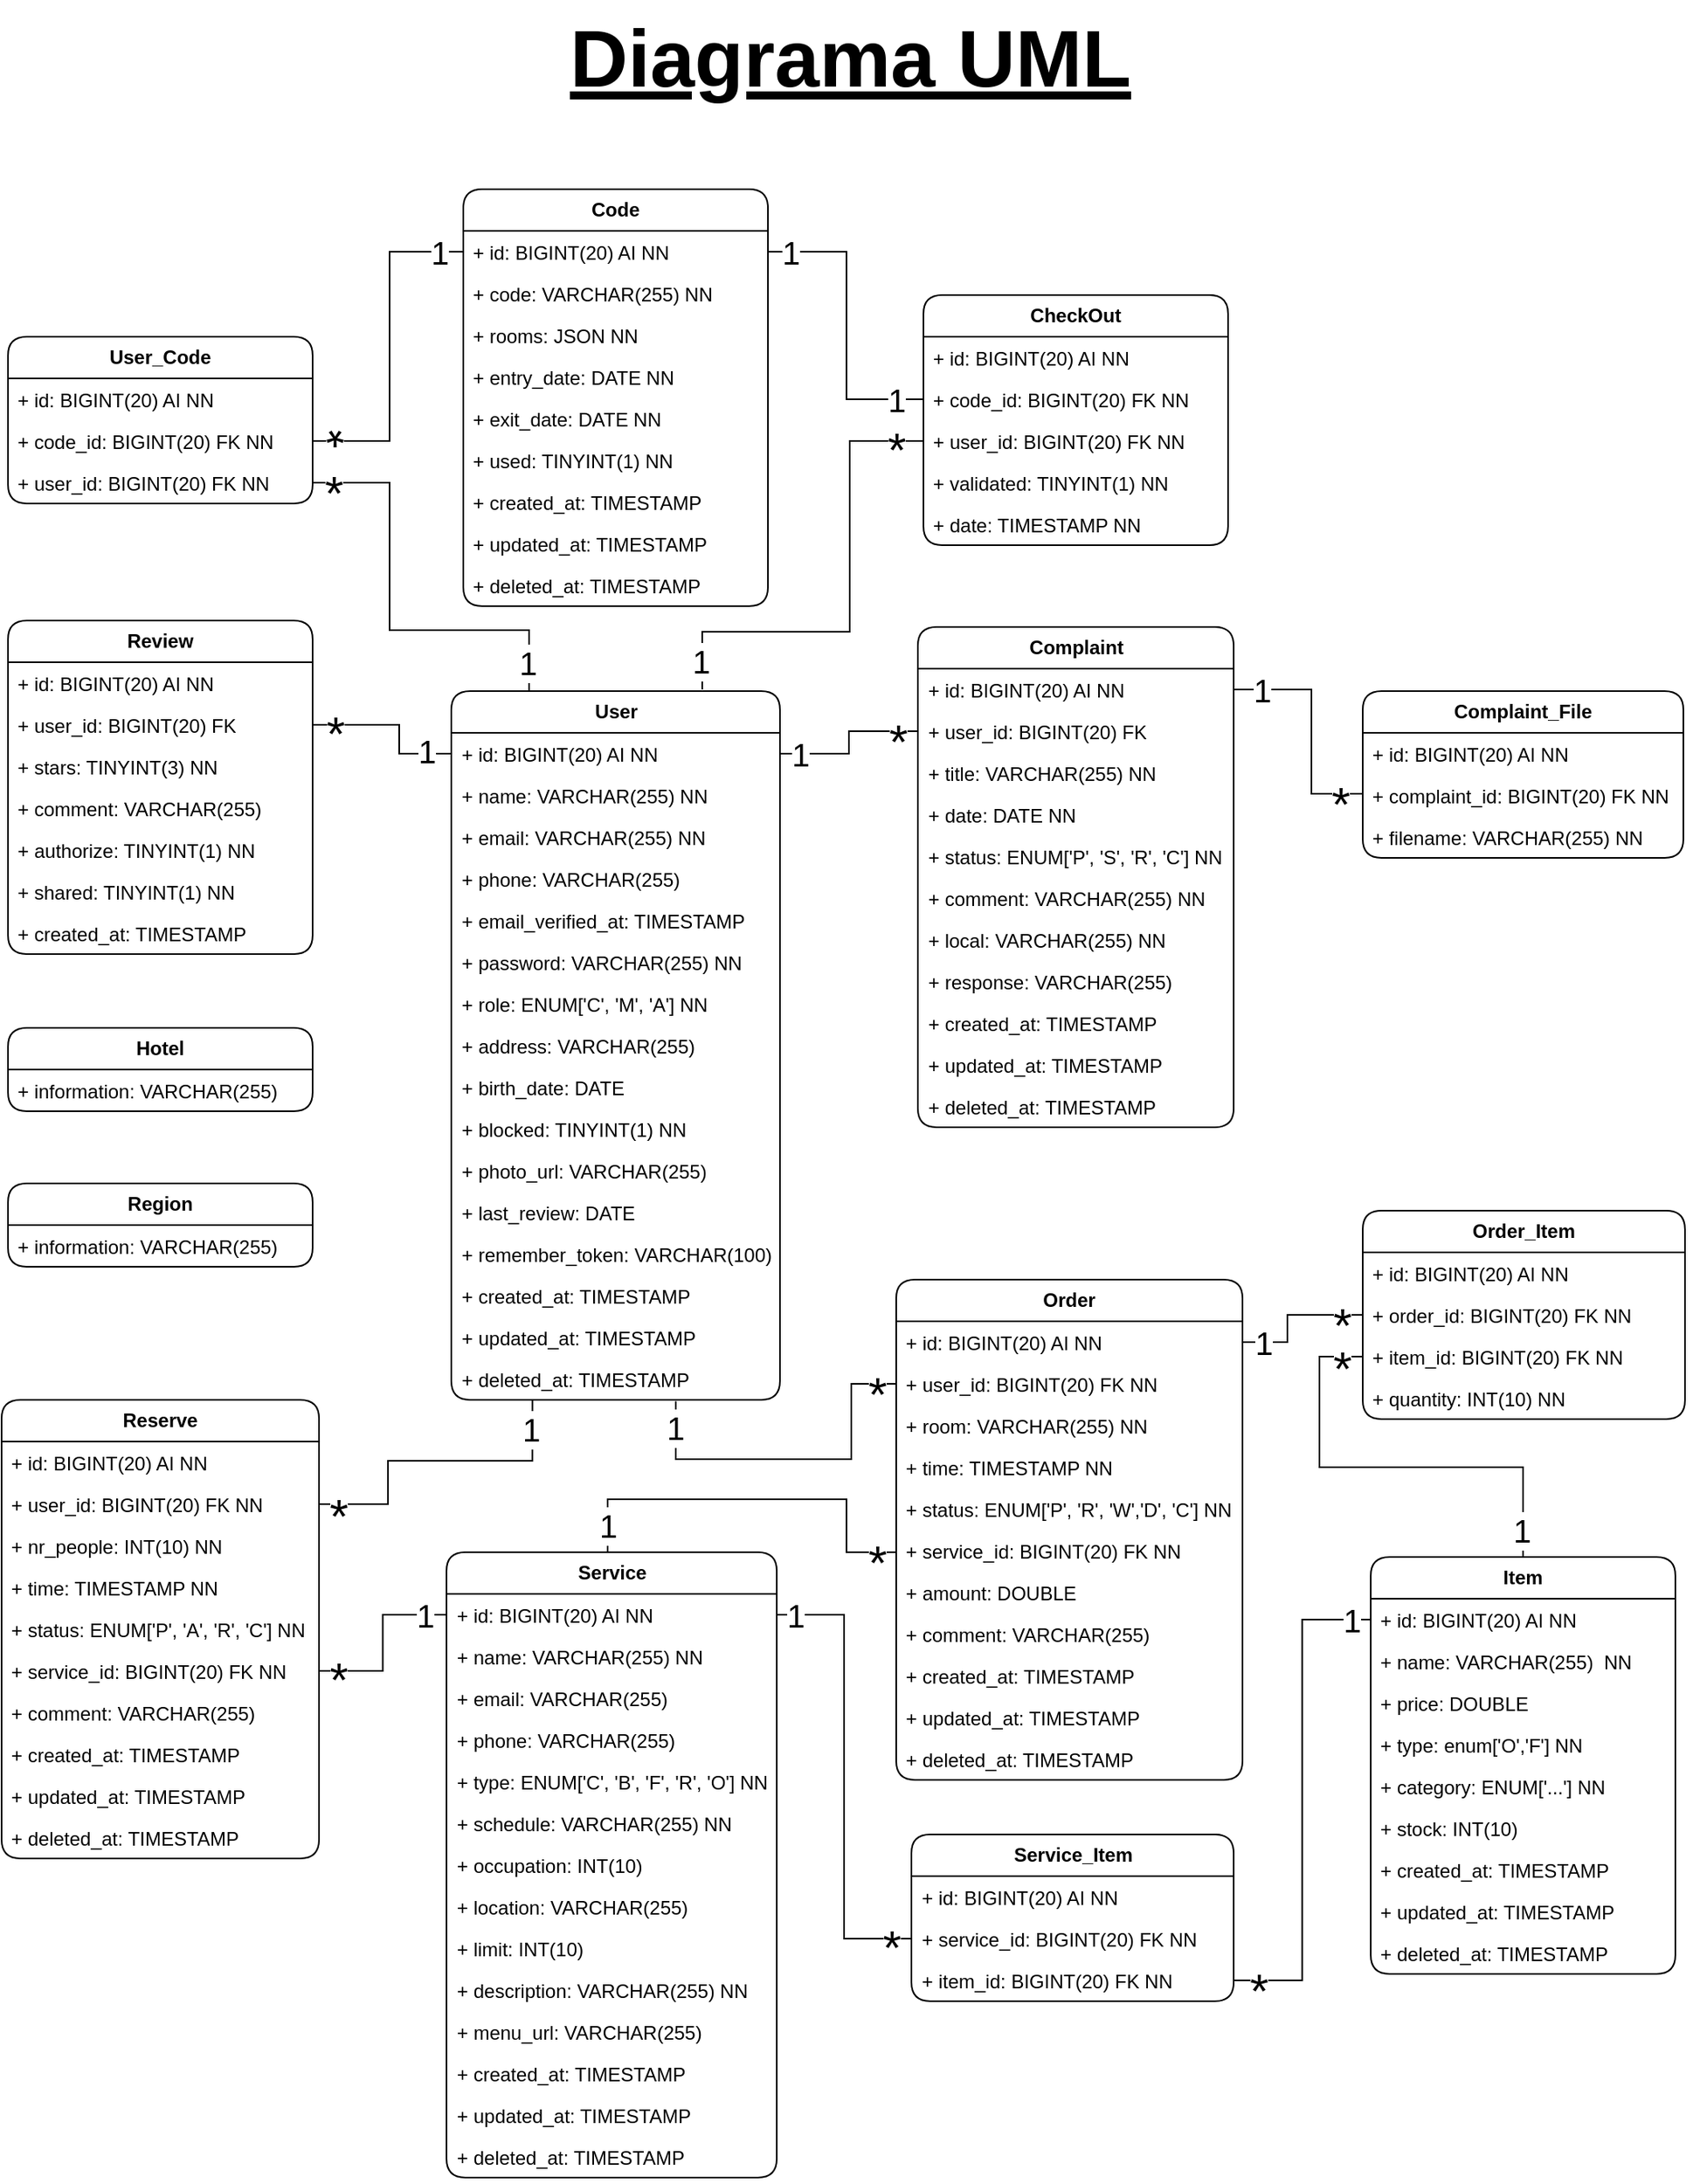 <mxfile version="21.5.0" type="github" pages="2">
  <diagram name="Diagrama UML" id="d98n4tv-miH-dXghjo9B">
    <mxGraphModel dx="1247" dy="664" grid="0" gridSize="50" guides="1" tooltips="1" connect="1" arrows="1" fold="1" page="1" pageScale="1" pageWidth="1300" pageHeight="1400" math="0" shadow="0">
      <root>
        <mxCell id="0" />
        <mxCell id="1" parent="0" />
        <mxCell id="fhK9WfQGRRtwk0DWkfeq-1" value="&lt;b&gt;User&lt;/b&gt;" style="swimlane;fontStyle=0;childLayout=stackLayout;horizontal=1;startSize=26;fillColor=none;horizontalStack=0;resizeParent=1;resizeParentMax=0;resizeLast=0;collapsible=1;marginBottom=0;whiteSpace=wrap;html=1;perimeterSpacing=0;rounded=1;" parent="1" vertex="1">
          <mxGeometry x="401.5" y="452" width="205" height="442" as="geometry" />
        </mxCell>
        <mxCell id="fhK9WfQGRRtwk0DWkfeq-2" value="+ id: BIGINT(20) AI NN" style="text;strokeColor=none;fillColor=none;align=left;verticalAlign=top;spacingLeft=4;spacingRight=4;overflow=hidden;rotatable=0;points=[[0,0.5],[1,0.5]];portConstraint=eastwest;whiteSpace=wrap;html=1;" parent="fhK9WfQGRRtwk0DWkfeq-1" vertex="1">
          <mxGeometry y="26" width="205" height="26" as="geometry" />
        </mxCell>
        <mxCell id="fhK9WfQGRRtwk0DWkfeq-3" value="+ name: VARCHAR(255) NN" style="text;strokeColor=none;fillColor=none;align=left;verticalAlign=top;spacingLeft=4;spacingRight=4;overflow=hidden;rotatable=0;points=[[0,0.5],[1,0.5]];portConstraint=eastwest;whiteSpace=wrap;html=1;" parent="fhK9WfQGRRtwk0DWkfeq-1" vertex="1">
          <mxGeometry y="52" width="205" height="26" as="geometry" />
        </mxCell>
        <mxCell id="fhK9WfQGRRtwk0DWkfeq-4" value="+ email: VARCHAR(255) NN" style="text;strokeColor=none;fillColor=none;align=left;verticalAlign=top;spacingLeft=4;spacingRight=4;overflow=hidden;rotatable=0;points=[[0,0.5],[1,0.5]];portConstraint=eastwest;whiteSpace=wrap;html=1;" parent="fhK9WfQGRRtwk0DWkfeq-1" vertex="1">
          <mxGeometry y="78" width="205" height="26" as="geometry" />
        </mxCell>
        <mxCell id="T6H9I8jbmcp6e1LcsCc8-3" value="+ phone: VARCHAR(255)" style="text;strokeColor=none;fillColor=none;align=left;verticalAlign=top;spacingLeft=4;spacingRight=4;overflow=hidden;rotatable=0;points=[[0,0.5],[1,0.5]];portConstraint=eastwest;whiteSpace=wrap;html=1;" parent="fhK9WfQGRRtwk0DWkfeq-1" vertex="1">
          <mxGeometry y="104" width="205" height="26" as="geometry" />
        </mxCell>
        <mxCell id="vO4B-R_ZRuPPLHREImIT-4" value="+ email_verified_at: TIMESTAMP" style="text;strokeColor=none;fillColor=none;align=left;verticalAlign=top;spacingLeft=4;spacingRight=4;overflow=hidden;rotatable=0;points=[[0,0.5],[1,0.5]];portConstraint=eastwest;whiteSpace=wrap;html=1;" parent="fhK9WfQGRRtwk0DWkfeq-1" vertex="1">
          <mxGeometry y="130" width="205" height="26" as="geometry" />
        </mxCell>
        <mxCell id="fhK9WfQGRRtwk0DWkfeq-5" value="+ password: VARCHAR(255) NN" style="text;strokeColor=none;fillColor=none;align=left;verticalAlign=top;spacingLeft=4;spacingRight=4;overflow=hidden;rotatable=0;points=[[0,0.5],[1,0.5]];portConstraint=eastwest;whiteSpace=wrap;html=1;" parent="fhK9WfQGRRtwk0DWkfeq-1" vertex="1">
          <mxGeometry y="156" width="205" height="26" as="geometry" />
        </mxCell>
        <mxCell id="T6H9I8jbmcp6e1LcsCc8-2" value="+ role: ENUM[&#39;C&#39;, &#39;M&#39;, &#39;A&#39;] NN" style="text;strokeColor=none;fillColor=none;align=left;verticalAlign=top;spacingLeft=4;spacingRight=4;overflow=hidden;rotatable=0;points=[[0,0.5],[1,0.5]];portConstraint=eastwest;whiteSpace=wrap;html=1;" parent="fhK9WfQGRRtwk0DWkfeq-1" vertex="1">
          <mxGeometry y="182" width="205" height="26" as="geometry" />
        </mxCell>
        <mxCell id="dJ6pkB6HWxA7y0M8dAQR-3" value="+ address: VARCHAR(255)" style="text;strokeColor=none;fillColor=none;align=left;verticalAlign=top;spacingLeft=4;spacingRight=4;overflow=hidden;rotatable=0;points=[[0,0.5],[1,0.5]];portConstraint=eastwest;whiteSpace=wrap;html=1;" parent="fhK9WfQGRRtwk0DWkfeq-1" vertex="1">
          <mxGeometry y="208" width="205" height="26" as="geometry" />
        </mxCell>
        <mxCell id="dJ6pkB6HWxA7y0M8dAQR-2" value="+ birth_date: DATE" style="text;strokeColor=none;fillColor=none;align=left;verticalAlign=top;spacingLeft=4;spacingRight=4;overflow=hidden;rotatable=0;points=[[0,0.5],[1,0.5]];portConstraint=eastwest;whiteSpace=wrap;html=1;" parent="fhK9WfQGRRtwk0DWkfeq-1" vertex="1">
          <mxGeometry y="234" width="205" height="26" as="geometry" />
        </mxCell>
        <mxCell id="DivVhAuYKaXI8UWX3r-a-1" value="+ blocked: TINYINT(1) NN" style="text;strokeColor=none;fillColor=none;align=left;verticalAlign=top;spacingLeft=4;spacingRight=4;overflow=hidden;rotatable=0;points=[[0,0.5],[1,0.5]];portConstraint=eastwest;whiteSpace=wrap;html=1;" parent="fhK9WfQGRRtwk0DWkfeq-1" vertex="1">
          <mxGeometry y="260" width="205" height="26" as="geometry" />
        </mxCell>
        <mxCell id="T6H9I8jbmcp6e1LcsCc8-26" value="+ photo_url: VARCHAR(255)" style="text;strokeColor=none;fillColor=none;align=left;verticalAlign=top;spacingLeft=4;spacingRight=4;overflow=hidden;rotatable=0;points=[[0,0.5],[1,0.5]];portConstraint=eastwest;whiteSpace=wrap;html=1;" parent="fhK9WfQGRRtwk0DWkfeq-1" vertex="1">
          <mxGeometry y="286" width="205" height="26" as="geometry" />
        </mxCell>
        <mxCell id="dJ6pkB6HWxA7y0M8dAQR-1" value="+ last_review: DATE" style="text;strokeColor=none;fillColor=none;align=left;verticalAlign=top;spacingLeft=4;spacingRight=4;overflow=hidden;rotatable=0;points=[[0,0.5],[1,0.5]];portConstraint=eastwest;whiteSpace=wrap;html=1;" parent="fhK9WfQGRRtwk0DWkfeq-1" vertex="1">
          <mxGeometry y="312" width="205" height="26" as="geometry" />
        </mxCell>
        <mxCell id="ZWyrXxRijvagmESzMMlO-1" value="+ remember_token: VARCHAR(100)" style="text;strokeColor=none;fillColor=none;align=left;verticalAlign=top;spacingLeft=4;spacingRight=4;overflow=hidden;rotatable=0;points=[[0,0.5],[1,0.5]];portConstraint=eastwest;whiteSpace=wrap;html=1;" parent="fhK9WfQGRRtwk0DWkfeq-1" vertex="1">
          <mxGeometry y="338" width="205" height="26" as="geometry" />
        </mxCell>
        <mxCell id="vO4B-R_ZRuPPLHREImIT-1" value="+ created_at: TIMESTAMP" style="text;strokeColor=none;fillColor=none;align=left;verticalAlign=top;spacingLeft=4;spacingRight=4;overflow=hidden;rotatable=0;points=[[0,0.5],[1,0.5]];portConstraint=eastwest;whiteSpace=wrap;html=1;" parent="fhK9WfQGRRtwk0DWkfeq-1" vertex="1">
          <mxGeometry y="364" width="205" height="26" as="geometry" />
        </mxCell>
        <mxCell id="vO4B-R_ZRuPPLHREImIT-3" value="+ updated_at: TIMESTAMP" style="text;strokeColor=none;fillColor=none;align=left;verticalAlign=top;spacingLeft=4;spacingRight=4;overflow=hidden;rotatable=0;points=[[0,0.5],[1,0.5]];portConstraint=eastwest;whiteSpace=wrap;html=1;" parent="fhK9WfQGRRtwk0DWkfeq-1" vertex="1">
          <mxGeometry y="390" width="205" height="26" as="geometry" />
        </mxCell>
        <mxCell id="vO4B-R_ZRuPPLHREImIT-2" value="+ deleted_at: TIMESTAMP" style="text;strokeColor=none;fillColor=none;align=left;verticalAlign=top;spacingLeft=4;spacingRight=4;overflow=hidden;rotatable=0;points=[[0,0.5],[1,0.5]];portConstraint=eastwest;whiteSpace=wrap;html=1;" parent="fhK9WfQGRRtwk0DWkfeq-1" vertex="1">
          <mxGeometry y="416" width="205" height="26" as="geometry" />
        </mxCell>
        <mxCell id="T6H9I8jbmcp6e1LcsCc8-1" value="Diagrama UML" style="text;html=1;align=center;verticalAlign=middle;resizable=0;points=[];autosize=1;strokeColor=none;fillColor=none;fontSize=50;fontStyle=5" parent="1" vertex="1">
          <mxGeometry x="466" y="21" width="368" height="72" as="geometry" />
        </mxCell>
        <mxCell id="T6H9I8jbmcp6e1LcsCc8-4" value="&lt;b&gt;Code&lt;/b&gt;" style="swimlane;fontStyle=0;childLayout=stackLayout;horizontal=1;startSize=26;fillColor=none;horizontalStack=0;resizeParent=1;resizeParentMax=0;resizeLast=0;collapsible=1;marginBottom=0;whiteSpace=wrap;html=1;perimeterSpacing=0;rounded=1;" parent="1" vertex="1">
          <mxGeometry x="409" y="139" width="190" height="260" as="geometry" />
        </mxCell>
        <mxCell id="T6H9I8jbmcp6e1LcsCc8-5" value="+ id: BIGINT(20) AI NN" style="text;strokeColor=none;fillColor=none;align=left;verticalAlign=top;spacingLeft=4;spacingRight=4;overflow=hidden;rotatable=0;points=[[0,0.5],[1,0.5]];portConstraint=eastwest;whiteSpace=wrap;html=1;" parent="T6H9I8jbmcp6e1LcsCc8-4" vertex="1">
          <mxGeometry y="26" width="190" height="26" as="geometry" />
        </mxCell>
        <mxCell id="T6H9I8jbmcp6e1LcsCc8-6" value="+ code: VARCHAR(255) NN" style="text;strokeColor=none;fillColor=none;align=left;verticalAlign=top;spacingLeft=4;spacingRight=4;overflow=hidden;rotatable=0;points=[[0,0.5],[1,0.5]];portConstraint=eastwest;whiteSpace=wrap;html=1;" parent="T6H9I8jbmcp6e1LcsCc8-4" vertex="1">
          <mxGeometry y="52" width="190" height="26" as="geometry" />
        </mxCell>
        <mxCell id="T6H9I8jbmcp6e1LcsCc8-7" value="+ rooms: JSON NN" style="text;strokeColor=none;fillColor=none;align=left;verticalAlign=top;spacingLeft=4;spacingRight=4;overflow=hidden;rotatable=0;points=[[0,0.5],[1,0.5]];portConstraint=eastwest;whiteSpace=wrap;html=1;" parent="T6H9I8jbmcp6e1LcsCc8-4" vertex="1">
          <mxGeometry y="78" width="190" height="26" as="geometry" />
        </mxCell>
        <mxCell id="T6H9I8jbmcp6e1LcsCc8-8" value="+ entry_date: DATE NN" style="text;strokeColor=none;fillColor=none;align=left;verticalAlign=top;spacingLeft=4;spacingRight=4;overflow=hidden;rotatable=0;points=[[0,0.5],[1,0.5]];portConstraint=eastwest;whiteSpace=wrap;html=1;" parent="T6H9I8jbmcp6e1LcsCc8-4" vertex="1">
          <mxGeometry y="104" width="190" height="26" as="geometry" />
        </mxCell>
        <mxCell id="T6H9I8jbmcp6e1LcsCc8-9" value="+ exit_date: DATE NN" style="text;strokeColor=none;fillColor=none;align=left;verticalAlign=top;spacingLeft=4;spacingRight=4;overflow=hidden;rotatable=0;points=[[0,0.5],[1,0.5]];portConstraint=eastwest;whiteSpace=wrap;html=1;" parent="T6H9I8jbmcp6e1LcsCc8-4" vertex="1">
          <mxGeometry y="130" width="190" height="26" as="geometry" />
        </mxCell>
        <mxCell id="T6H9I8jbmcp6e1LcsCc8-10" value="+ used: TINYINT(1) NN" style="text;strokeColor=none;fillColor=none;align=left;verticalAlign=top;spacingLeft=4;spacingRight=4;overflow=hidden;rotatable=0;points=[[0,0.5],[1,0.5]];portConstraint=eastwest;whiteSpace=wrap;html=1;" parent="T6H9I8jbmcp6e1LcsCc8-4" vertex="1">
          <mxGeometry y="156" width="190" height="26" as="geometry" />
        </mxCell>
        <mxCell id="fgQALqfVsJs-UwrU5xvW-2" value="+ created_at: TIMESTAMP" style="text;strokeColor=none;fillColor=none;align=left;verticalAlign=top;spacingLeft=4;spacingRight=4;overflow=hidden;rotatable=0;points=[[0,0.5],[1,0.5]];portConstraint=eastwest;whiteSpace=wrap;html=1;" parent="T6H9I8jbmcp6e1LcsCc8-4" vertex="1">
          <mxGeometry y="182" width="190" height="26" as="geometry" />
        </mxCell>
        <mxCell id="59sdTfW5rrIf_ay-9YoK-1" value="+ updated_at: TIMESTAMP" style="text;strokeColor=none;fillColor=none;align=left;verticalAlign=top;spacingLeft=4;spacingRight=4;overflow=hidden;rotatable=0;points=[[0,0.5],[1,0.5]];portConstraint=eastwest;whiteSpace=wrap;html=1;" parent="T6H9I8jbmcp6e1LcsCc8-4" vertex="1">
          <mxGeometry y="208" width="190" height="26" as="geometry" />
        </mxCell>
        <mxCell id="fgQALqfVsJs-UwrU5xvW-1" value="+ deleted_at: TIMESTAMP" style="text;strokeColor=none;fillColor=none;align=left;verticalAlign=top;spacingLeft=4;spacingRight=4;overflow=hidden;rotatable=0;points=[[0,0.5],[1,0.5]];portConstraint=eastwest;whiteSpace=wrap;html=1;" parent="T6H9I8jbmcp6e1LcsCc8-4" vertex="1">
          <mxGeometry y="234" width="190" height="26" as="geometry" />
        </mxCell>
        <mxCell id="T6H9I8jbmcp6e1LcsCc8-11" value="&lt;b&gt;Complaint&lt;/b&gt;" style="swimlane;fontStyle=0;childLayout=stackLayout;horizontal=1;startSize=26;fillColor=none;horizontalStack=0;resizeParent=1;resizeParentMax=0;resizeLast=0;collapsible=1;marginBottom=0;whiteSpace=wrap;html=1;perimeterSpacing=0;rounded=1;" parent="1" vertex="1">
          <mxGeometry x="692.5" y="412" width="197" height="312" as="geometry" />
        </mxCell>
        <mxCell id="T6H9I8jbmcp6e1LcsCc8-12" value="+ id: BIGINT(20) AI NN" style="text;strokeColor=none;fillColor=none;align=left;verticalAlign=top;spacingLeft=4;spacingRight=4;overflow=hidden;rotatable=0;points=[[0,0.5],[1,0.5]];portConstraint=eastwest;whiteSpace=wrap;html=1;" parent="T6H9I8jbmcp6e1LcsCc8-11" vertex="1">
          <mxGeometry y="26" width="197" height="26" as="geometry" />
        </mxCell>
        <mxCell id="T6H9I8jbmcp6e1LcsCc8-16" value="+ user_id: BIGINT(20) FK" style="text;strokeColor=none;fillColor=none;align=left;verticalAlign=top;spacingLeft=4;spacingRight=4;overflow=hidden;rotatable=0;points=[[0,0.5],[1,0.5]];portConstraint=eastwest;whiteSpace=wrap;html=1;" parent="T6H9I8jbmcp6e1LcsCc8-11" vertex="1">
          <mxGeometry y="52" width="197" height="26" as="geometry" />
        </mxCell>
        <mxCell id="T6H9I8jbmcp6e1LcsCc8-14" value="+ title: VARCHAR(255) NN" style="text;strokeColor=none;fillColor=none;align=left;verticalAlign=top;spacingLeft=4;spacingRight=4;overflow=hidden;rotatable=0;points=[[0,0.5],[1,0.5]];portConstraint=eastwest;whiteSpace=wrap;html=1;" parent="T6H9I8jbmcp6e1LcsCc8-11" vertex="1">
          <mxGeometry y="78" width="197" height="26" as="geometry" />
        </mxCell>
        <mxCell id="WfJLA6edtYzuYP46OBd0-1" value="+ date: DATE NN" style="text;strokeColor=none;fillColor=none;align=left;verticalAlign=top;spacingLeft=4;spacingRight=4;overflow=hidden;rotatable=0;points=[[0,0.5],[1,0.5]];portConstraint=eastwest;whiteSpace=wrap;html=1;" parent="T6H9I8jbmcp6e1LcsCc8-11" vertex="1">
          <mxGeometry y="104" width="197" height="26" as="geometry" />
        </mxCell>
        <mxCell id="wX1i24UHA4eK65Fp6oAu-54" value="+ status: ENUM[&#39;P&#39;, &#39;S&#39;, &#39;R&#39;, &#39;C&#39;] NN" style="text;strokeColor=none;fillColor=none;align=left;verticalAlign=top;spacingLeft=4;spacingRight=4;overflow=hidden;rotatable=0;points=[[0,0.5],[1,0.5]];portConstraint=eastwest;whiteSpace=wrap;html=1;" parent="T6H9I8jbmcp6e1LcsCc8-11" vertex="1">
          <mxGeometry y="130" width="197" height="26" as="geometry" />
        </mxCell>
        <mxCell id="T6H9I8jbmcp6e1LcsCc8-15" value="+ comment: VARCHAR(255) NN" style="text;strokeColor=none;fillColor=none;align=left;verticalAlign=top;spacingLeft=4;spacingRight=4;overflow=hidden;rotatable=0;points=[[0,0.5],[1,0.5]];portConstraint=eastwest;whiteSpace=wrap;html=1;" parent="T6H9I8jbmcp6e1LcsCc8-11" vertex="1">
          <mxGeometry y="156" width="197" height="26" as="geometry" />
        </mxCell>
        <mxCell id="T6H9I8jbmcp6e1LcsCc8-18" value="+ local: VARCHAR(255) NN" style="text;strokeColor=none;fillColor=none;align=left;verticalAlign=top;spacingLeft=4;spacingRight=4;overflow=hidden;rotatable=0;points=[[0,0.5],[1,0.5]];portConstraint=eastwest;whiteSpace=wrap;html=1;" parent="T6H9I8jbmcp6e1LcsCc8-11" vertex="1">
          <mxGeometry y="182" width="197" height="26" as="geometry" />
        </mxCell>
        <mxCell id="BRXO6JqHnXliv6u99I1E-1" value="+ response: VARCHAR(255)" style="text;strokeColor=none;fillColor=none;align=left;verticalAlign=top;spacingLeft=4;spacingRight=4;overflow=hidden;rotatable=0;points=[[0,0.5],[1,0.5]];portConstraint=eastwest;whiteSpace=wrap;html=1;" parent="T6H9I8jbmcp6e1LcsCc8-11" vertex="1">
          <mxGeometry y="208" width="197" height="26" as="geometry" />
        </mxCell>
        <mxCell id="T6H9I8jbmcp6e1LcsCc8-17" value="+ created_at: TIMESTAMP" style="text;strokeColor=none;fillColor=none;align=left;verticalAlign=top;spacingLeft=4;spacingRight=4;overflow=hidden;rotatable=0;points=[[0,0.5],[1,0.5]];portConstraint=eastwest;whiteSpace=wrap;html=1;" parent="T6H9I8jbmcp6e1LcsCc8-11" vertex="1">
          <mxGeometry y="234" width="197" height="26" as="geometry" />
        </mxCell>
        <mxCell id="BRXO6JqHnXliv6u99I1E-2" value="+ updated_at: TIMESTAMP" style="text;strokeColor=none;fillColor=none;align=left;verticalAlign=top;spacingLeft=4;spacingRight=4;overflow=hidden;rotatable=0;points=[[0,0.5],[1,0.5]];portConstraint=eastwest;whiteSpace=wrap;html=1;" parent="T6H9I8jbmcp6e1LcsCc8-11" vertex="1">
          <mxGeometry y="260" width="197" height="26" as="geometry" />
        </mxCell>
        <mxCell id="BRXO6JqHnXliv6u99I1E-3" value="+ deleted_at: TIMESTAMP" style="text;strokeColor=none;fillColor=none;align=left;verticalAlign=top;spacingLeft=4;spacingRight=4;overflow=hidden;rotatable=0;points=[[0,0.5],[1,0.5]];portConstraint=eastwest;whiteSpace=wrap;html=1;" parent="T6H9I8jbmcp6e1LcsCc8-11" vertex="1">
          <mxGeometry y="286" width="197" height="26" as="geometry" />
        </mxCell>
        <mxCell id="T6H9I8jbmcp6e1LcsCc8-19" value="&lt;b&gt;Review&lt;/b&gt;" style="swimlane;fontStyle=0;childLayout=stackLayout;horizontal=1;startSize=26;fillColor=none;horizontalStack=0;resizeParent=1;resizeParentMax=0;resizeLast=0;collapsible=1;marginBottom=0;whiteSpace=wrap;html=1;perimeterSpacing=0;rounded=1;" parent="1" vertex="1">
          <mxGeometry x="125" y="408" width="190" height="208" as="geometry" />
        </mxCell>
        <mxCell id="T6H9I8jbmcp6e1LcsCc8-20" value="+ id: BIGINT(20) AI NN" style="text;strokeColor=none;fillColor=none;align=left;verticalAlign=top;spacingLeft=4;spacingRight=4;overflow=hidden;rotatable=0;points=[[0,0.5],[1,0.5]];portConstraint=eastwest;whiteSpace=wrap;html=1;" parent="T6H9I8jbmcp6e1LcsCc8-19" vertex="1">
          <mxGeometry y="26" width="190" height="26" as="geometry" />
        </mxCell>
        <mxCell id="T6H9I8jbmcp6e1LcsCc8-23" value="+ user_id: BIGINT(20) FK" style="text;strokeColor=none;fillColor=none;align=left;verticalAlign=top;spacingLeft=4;spacingRight=4;overflow=hidden;rotatable=0;points=[[0,0.5],[1,0.5]];portConstraint=eastwest;whiteSpace=wrap;html=1;" parent="T6H9I8jbmcp6e1LcsCc8-19" vertex="1">
          <mxGeometry y="52" width="190" height="26" as="geometry" />
        </mxCell>
        <mxCell id="T6H9I8jbmcp6e1LcsCc8-21" value="+ stars: TINYINT(3) NN" style="text;strokeColor=none;fillColor=none;align=left;verticalAlign=top;spacingLeft=4;spacingRight=4;overflow=hidden;rotatable=0;points=[[0,0.5],[1,0.5]];portConstraint=eastwest;whiteSpace=wrap;html=1;" parent="T6H9I8jbmcp6e1LcsCc8-19" vertex="1">
          <mxGeometry y="78" width="190" height="26" as="geometry" />
        </mxCell>
        <mxCell id="T6H9I8jbmcp6e1LcsCc8-22" value="+ comment: VARCHAR(255)" style="text;strokeColor=none;fillColor=none;align=left;verticalAlign=top;spacingLeft=4;spacingRight=4;overflow=hidden;rotatable=0;points=[[0,0.5],[1,0.5]];portConstraint=eastwest;whiteSpace=wrap;html=1;" parent="T6H9I8jbmcp6e1LcsCc8-19" vertex="1">
          <mxGeometry y="104" width="190" height="26" as="geometry" />
        </mxCell>
        <mxCell id="SSIGaNXAeGeUABjDXXy_-1" value="+ authorize: TINYINT(1) NN" style="text;strokeColor=none;fillColor=none;align=left;verticalAlign=top;spacingLeft=4;spacingRight=4;overflow=hidden;rotatable=0;points=[[0,0.5],[1,0.5]];portConstraint=eastwest;whiteSpace=wrap;html=1;" parent="T6H9I8jbmcp6e1LcsCc8-19" vertex="1">
          <mxGeometry y="130" width="190" height="26" as="geometry" />
        </mxCell>
        <mxCell id="SSIGaNXAeGeUABjDXXy_-2" value="+ shared: TINYINT(1) NN" style="text;strokeColor=none;fillColor=none;align=left;verticalAlign=top;spacingLeft=4;spacingRight=4;overflow=hidden;rotatable=0;points=[[0,0.5],[1,0.5]];portConstraint=eastwest;whiteSpace=wrap;html=1;" parent="T6H9I8jbmcp6e1LcsCc8-19" vertex="1">
          <mxGeometry y="156" width="190" height="26" as="geometry" />
        </mxCell>
        <mxCell id="T6H9I8jbmcp6e1LcsCc8-25" value="+ created_at: TIMESTAMP" style="text;strokeColor=none;fillColor=none;align=left;verticalAlign=top;spacingLeft=4;spacingRight=4;overflow=hidden;rotatable=0;points=[[0,0.5],[1,0.5]];portConstraint=eastwest;whiteSpace=wrap;html=1;" parent="T6H9I8jbmcp6e1LcsCc8-19" vertex="1">
          <mxGeometry y="182" width="190" height="26" as="geometry" />
        </mxCell>
        <mxCell id="T6H9I8jbmcp6e1LcsCc8-27" value="&lt;b&gt;Complaint_File&lt;/b&gt;" style="swimlane;fontStyle=0;childLayout=stackLayout;horizontal=1;startSize=26;fillColor=none;horizontalStack=0;resizeParent=1;resizeParentMax=0;resizeLast=0;collapsible=1;marginBottom=0;whiteSpace=wrap;html=1;perimeterSpacing=0;rounded=1;" parent="1" vertex="1">
          <mxGeometry x="970" y="452" width="200" height="104" as="geometry" />
        </mxCell>
        <mxCell id="T6H9I8jbmcp6e1LcsCc8-28" value="+ id: BIGINT(20) AI NN" style="text;strokeColor=none;fillColor=none;align=left;verticalAlign=top;spacingLeft=4;spacingRight=4;overflow=hidden;rotatable=0;points=[[0,0.5],[1,0.5]];portConstraint=eastwest;whiteSpace=wrap;html=1;" parent="T6H9I8jbmcp6e1LcsCc8-27" vertex="1">
          <mxGeometry y="26" width="200" height="26" as="geometry" />
        </mxCell>
        <mxCell id="T6H9I8jbmcp6e1LcsCc8-29" value="+ complaint_id: BIGINT(20) FK NN" style="text;strokeColor=none;fillColor=none;align=left;verticalAlign=top;spacingLeft=4;spacingRight=4;overflow=hidden;rotatable=0;points=[[0,0.5],[1,0.5]];portConstraint=eastwest;whiteSpace=wrap;html=1;" parent="T6H9I8jbmcp6e1LcsCc8-27" vertex="1">
          <mxGeometry y="52" width="200" height="26" as="geometry" />
        </mxCell>
        <mxCell id="T6H9I8jbmcp6e1LcsCc8-30" value="+ filename: VARCHAR(255) NN" style="text;strokeColor=none;fillColor=none;align=left;verticalAlign=top;spacingLeft=4;spacingRight=4;overflow=hidden;rotatable=0;points=[[0,0.5],[1,0.5]];portConstraint=eastwest;whiteSpace=wrap;html=1;" parent="T6H9I8jbmcp6e1LcsCc8-27" vertex="1">
          <mxGeometry y="78" width="200" height="26" as="geometry" />
        </mxCell>
        <mxCell id="wX1i24UHA4eK65Fp6oAu-3" style="edgeStyle=orthogonalEdgeStyle;rounded=0;orthogonalLoop=1;jettySize=auto;html=1;entryX=1;entryY=0.5;entryDx=0;entryDy=0;endArrow=none;endFill=0;exitX=0;exitY=0.5;exitDx=0;exitDy=0;" parent="1" source="T6H9I8jbmcp6e1LcsCc8-16" target="fhK9WfQGRRtwk0DWkfeq-2" edge="1">
          <mxGeometry relative="1" as="geometry">
            <mxPoint x="686" y="597" as="sourcePoint" />
            <mxPoint x="586" y="597.5" as="targetPoint" />
            <Array as="points" />
          </mxGeometry>
        </mxCell>
        <mxCell id="wX1i24UHA4eK65Fp6oAu-4" value="&lt;font style=&quot;font-size: 30px;&quot;&gt;*&lt;/font&gt;" style="edgeLabel;html=1;align=center;verticalAlign=middle;resizable=0;points=[];" parent="wX1i24UHA4eK65Fp6oAu-3" vertex="1" connectable="0">
          <mxGeometry x="-0.919" relative="1" as="geometry">
            <mxPoint x="-9" y="6" as="offset" />
          </mxGeometry>
        </mxCell>
        <mxCell id="wX1i24UHA4eK65Fp6oAu-5" value="&lt;font style=&quot;font-size: 20px;&quot;&gt;1&lt;/font&gt;" style="edgeLabel;html=1;align=center;verticalAlign=middle;resizable=0;points=[];" parent="wX1i24UHA4eK65Fp6oAu-3" vertex="1" connectable="0">
          <mxGeometry x="0.919" y="1" relative="1" as="geometry">
            <mxPoint x="8" y="-1" as="offset" />
          </mxGeometry>
        </mxCell>
        <mxCell id="wX1i24UHA4eK65Fp6oAu-6" style="edgeStyle=orthogonalEdgeStyle;rounded=0;orthogonalLoop=1;jettySize=auto;html=1;endArrow=none;endFill=0;entryX=1;entryY=0.5;entryDx=0;entryDy=0;exitX=0;exitY=0.5;exitDx=0;exitDy=0;" parent="1" source="T6H9I8jbmcp6e1LcsCc8-29" target="T6H9I8jbmcp6e1LcsCc8-12" edge="1">
          <mxGeometry relative="1" as="geometry">
            <mxPoint x="972" y="566" as="sourcePoint" />
            <mxPoint x="995.69" y="602" as="targetPoint" />
            <Array as="points">
              <mxPoint x="938" y="516" />
              <mxPoint x="938" y="451" />
            </Array>
          </mxGeometry>
        </mxCell>
        <mxCell id="wX1i24UHA4eK65Fp6oAu-7" value="&lt;font style=&quot;font-size: 30px;&quot;&gt;*&lt;/font&gt;" style="edgeLabel;html=1;align=center;verticalAlign=middle;resizable=0;points=[];" parent="wX1i24UHA4eK65Fp6oAu-6" vertex="1" connectable="0">
          <mxGeometry x="-0.919" relative="1" as="geometry">
            <mxPoint x="-9" y="6" as="offset" />
          </mxGeometry>
        </mxCell>
        <mxCell id="wX1i24UHA4eK65Fp6oAu-8" value="&lt;font style=&quot;font-size: 20px;&quot;&gt;1&lt;/font&gt;" style="edgeLabel;html=1;align=center;verticalAlign=middle;resizable=0;points=[];" parent="wX1i24UHA4eK65Fp6oAu-6" vertex="1" connectable="0">
          <mxGeometry x="0.919" y="1" relative="1" as="geometry">
            <mxPoint x="11" y="-1" as="offset" />
          </mxGeometry>
        </mxCell>
        <mxCell id="wX1i24UHA4eK65Fp6oAu-9" style="edgeStyle=orthogonalEdgeStyle;rounded=0;orthogonalLoop=1;jettySize=auto;html=1;endArrow=none;endFill=0;exitX=0;exitY=0.5;exitDx=0;exitDy=0;entryX=1;entryY=0.5;entryDx=0;entryDy=0;" parent="1" source="fhK9WfQGRRtwk0DWkfeq-2" target="T6H9I8jbmcp6e1LcsCc8-23" edge="1">
          <mxGeometry relative="1" as="geometry">
            <mxPoint x="435.97" y="597.72" as="sourcePoint" />
            <mxPoint x="326" y="537" as="targetPoint" />
            <Array as="points">
              <mxPoint x="369" y="491" />
              <mxPoint x="369" y="473" />
            </Array>
          </mxGeometry>
        </mxCell>
        <mxCell id="wX1i24UHA4eK65Fp6oAu-11" value="&lt;font style=&quot;font-size: 20px;&quot;&gt;1&lt;/font&gt;" style="edgeLabel;html=1;align=center;verticalAlign=middle;resizable=0;points=[];" parent="wX1i24UHA4eK65Fp6oAu-9" vertex="1" connectable="0">
          <mxGeometry x="0.919" y="1" relative="1" as="geometry">
            <mxPoint x="67" y="15" as="offset" />
          </mxGeometry>
        </mxCell>
        <mxCell id="wX1i24UHA4eK65Fp6oAu-12" value="&lt;b&gt;Reserve&lt;br&gt;&lt;/b&gt;" style="swimlane;fontStyle=0;childLayout=stackLayout;horizontal=1;startSize=26;fillColor=none;horizontalStack=0;resizeParent=1;resizeParentMax=0;resizeLast=0;collapsible=1;marginBottom=0;whiteSpace=wrap;html=1;perimeterSpacing=0;rounded=1;" parent="1" vertex="1">
          <mxGeometry x="121" y="894" width="198" height="286" as="geometry" />
        </mxCell>
        <mxCell id="wX1i24UHA4eK65Fp6oAu-13" value="+ id: BIGINT(20) AI NN" style="text;strokeColor=none;fillColor=none;align=left;verticalAlign=top;spacingLeft=4;spacingRight=4;overflow=hidden;rotatable=0;points=[[0,0.5],[1,0.5]];portConstraint=eastwest;whiteSpace=wrap;html=1;" parent="wX1i24UHA4eK65Fp6oAu-12" vertex="1">
          <mxGeometry y="26" width="198" height="26" as="geometry" />
        </mxCell>
        <mxCell id="wX1i24UHA4eK65Fp6oAu-15" value="+ user_id: BIGINT(20) FK NN" style="text;strokeColor=none;fillColor=none;align=left;verticalAlign=top;spacingLeft=4;spacingRight=4;overflow=hidden;rotatable=0;points=[[0,0.5],[1,0.5]];portConstraint=eastwest;whiteSpace=wrap;html=1;" parent="wX1i24UHA4eK65Fp6oAu-12" vertex="1">
          <mxGeometry y="52" width="198" height="26" as="geometry" />
        </mxCell>
        <mxCell id="wX1i24UHA4eK65Fp6oAu-16" value="+ nr_people: INT(10) NN" style="text;strokeColor=none;fillColor=none;align=left;verticalAlign=top;spacingLeft=4;spacingRight=4;overflow=hidden;rotatable=0;points=[[0,0.5],[1,0.5]];portConstraint=eastwest;whiteSpace=wrap;html=1;" parent="wX1i24UHA4eK65Fp6oAu-12" vertex="1">
          <mxGeometry y="78" width="198" height="26" as="geometry" />
        </mxCell>
        <mxCell id="wX1i24UHA4eK65Fp6oAu-21" value="+ time: TIMESTAMP NN" style="text;strokeColor=none;fillColor=none;align=left;verticalAlign=top;spacingLeft=4;spacingRight=4;overflow=hidden;rotatable=0;points=[[0,0.5],[1,0.5]];portConstraint=eastwest;whiteSpace=wrap;html=1;" parent="wX1i24UHA4eK65Fp6oAu-12" vertex="1">
          <mxGeometry y="104" width="198" height="26" as="geometry" />
        </mxCell>
        <mxCell id="sDW5dW8hTPkXljNeihv4-38" value="+ status: ENUM[&#39;P&#39;, &#39;A&#39;, &#39;R&#39;, &#39;C&#39;] NN" style="text;strokeColor=none;fillColor=none;align=left;verticalAlign=top;spacingLeft=4;spacingRight=4;overflow=hidden;rotatable=0;points=[[0,0.5],[1,0.5]];portConstraint=eastwest;whiteSpace=wrap;html=1;" parent="wX1i24UHA4eK65Fp6oAu-12" vertex="1">
          <mxGeometry y="130" width="198" height="26" as="geometry" />
        </mxCell>
        <mxCell id="wX1i24UHA4eK65Fp6oAu-14" value="+ service_id: BIGINT(20) FK NN" style="text;strokeColor=none;fillColor=none;align=left;verticalAlign=top;spacingLeft=4;spacingRight=4;overflow=hidden;rotatable=0;points=[[0,0.5],[1,0.5]];portConstraint=eastwest;whiteSpace=wrap;html=1;" parent="wX1i24UHA4eK65Fp6oAu-12" vertex="1">
          <mxGeometry y="156" width="198" height="26" as="geometry" />
        </mxCell>
        <mxCell id="rNUY8AIpJAyodH1amZar-1" value="+ comment: VARCHAR(255)&amp;nbsp;" style="text;strokeColor=none;fillColor=none;align=left;verticalAlign=top;spacingLeft=4;spacingRight=4;overflow=hidden;rotatable=0;points=[[0,0.5],[1,0.5]];portConstraint=eastwest;whiteSpace=wrap;html=1;" vertex="1" parent="wX1i24UHA4eK65Fp6oAu-12">
          <mxGeometry y="182" width="198" height="26" as="geometry" />
        </mxCell>
        <mxCell id="sDW5dW8hTPkXljNeihv4-35" value="+ created_at: TIMESTAMP" style="text;strokeColor=none;fillColor=none;align=left;verticalAlign=top;spacingLeft=4;spacingRight=4;overflow=hidden;rotatable=0;points=[[0,0.5],[1,0.5]];portConstraint=eastwest;whiteSpace=wrap;html=1;" parent="wX1i24UHA4eK65Fp6oAu-12" vertex="1">
          <mxGeometry y="208" width="198" height="26" as="geometry" />
        </mxCell>
        <mxCell id="sDW5dW8hTPkXljNeihv4-36" value="+ updated_at: TIMESTAMP" style="text;strokeColor=none;fillColor=none;align=left;verticalAlign=top;spacingLeft=4;spacingRight=4;overflow=hidden;rotatable=0;points=[[0,0.5],[1,0.5]];portConstraint=eastwest;whiteSpace=wrap;html=1;" parent="wX1i24UHA4eK65Fp6oAu-12" vertex="1">
          <mxGeometry y="234" width="198" height="26" as="geometry" />
        </mxCell>
        <mxCell id="sDW5dW8hTPkXljNeihv4-37" value="+ deleted_at: TIMESTAMP" style="text;strokeColor=none;fillColor=none;align=left;verticalAlign=top;spacingLeft=4;spacingRight=4;overflow=hidden;rotatable=0;points=[[0,0.5],[1,0.5]];portConstraint=eastwest;whiteSpace=wrap;html=1;" parent="wX1i24UHA4eK65Fp6oAu-12" vertex="1">
          <mxGeometry y="260" width="198" height="26" as="geometry" />
        </mxCell>
        <mxCell id="wX1i24UHA4eK65Fp6oAu-38" value="&lt;b&gt;Item&lt;/b&gt;" style="swimlane;fontStyle=0;childLayout=stackLayout;horizontal=1;startSize=26;fillColor=none;horizontalStack=0;resizeParent=1;resizeParentMax=0;resizeLast=0;collapsible=1;marginBottom=0;whiteSpace=wrap;html=1;perimeterSpacing=0;rounded=1;" parent="1" vertex="1">
          <mxGeometry x="975" y="992" width="190" height="260" as="geometry" />
        </mxCell>
        <mxCell id="wX1i24UHA4eK65Fp6oAu-39" value="+ id: BIGINT(20) AI NN" style="text;strokeColor=none;fillColor=none;align=left;verticalAlign=top;spacingLeft=4;spacingRight=4;overflow=hidden;rotatable=0;points=[[0,0.5],[1,0.5]];portConstraint=eastwest;whiteSpace=wrap;html=1;" parent="wX1i24UHA4eK65Fp6oAu-38" vertex="1">
          <mxGeometry y="26" width="190" height="26" as="geometry" />
        </mxCell>
        <mxCell id="2xIJ-LtfjZHSWFzz5W5s-12" value="+ name: VARCHAR(255)&amp;nbsp; NN" style="text;strokeColor=none;fillColor=none;align=left;verticalAlign=top;spacingLeft=4;spacingRight=4;overflow=hidden;rotatable=0;points=[[0,0.5],[1,0.5]];portConstraint=eastwest;whiteSpace=wrap;html=1;" parent="wX1i24UHA4eK65Fp6oAu-38" vertex="1">
          <mxGeometry y="52" width="190" height="26" as="geometry" />
        </mxCell>
        <mxCell id="2xIJ-LtfjZHSWFzz5W5s-47" value="+ price: DOUBLE" style="text;strokeColor=none;fillColor=none;align=left;verticalAlign=top;spacingLeft=4;spacingRight=4;overflow=hidden;rotatable=0;points=[[0,0.5],[1,0.5]];portConstraint=eastwest;whiteSpace=wrap;html=1;" parent="wX1i24UHA4eK65Fp6oAu-38" vertex="1">
          <mxGeometry y="78" width="190" height="26" as="geometry" />
        </mxCell>
        <mxCell id="2xIJ-LtfjZHSWFzz5W5s-46" value="+ type: enum[&#39;O&#39;,&#39;F&#39;] NN" style="text;strokeColor=none;fillColor=none;align=left;verticalAlign=top;spacingLeft=4;spacingRight=4;overflow=hidden;rotatable=0;points=[[0,0.5],[1,0.5]];portConstraint=eastwest;whiteSpace=wrap;html=1;" parent="wX1i24UHA4eK65Fp6oAu-38" vertex="1">
          <mxGeometry y="104" width="190" height="26" as="geometry" />
        </mxCell>
        <mxCell id="nUzst7SPzGwWZgKHIplo-10" value="+ category: ENUM[&#39;...&#39;] NN" style="text;strokeColor=none;fillColor=none;align=left;verticalAlign=top;spacingLeft=4;spacingRight=4;overflow=hidden;rotatable=0;points=[[0,0.5],[1,0.5]];portConstraint=eastwest;whiteSpace=wrap;html=1;" parent="wX1i24UHA4eK65Fp6oAu-38" vertex="1">
          <mxGeometry y="130" width="190" height="26" as="geometry" />
        </mxCell>
        <mxCell id="2xIJ-LtfjZHSWFzz5W5s-13" value="+ stock: INT(10)" style="text;strokeColor=none;fillColor=none;align=left;verticalAlign=top;spacingLeft=4;spacingRight=4;overflow=hidden;rotatable=0;points=[[0,0.5],[1,0.5]];portConstraint=eastwest;whiteSpace=wrap;html=1;" parent="wX1i24UHA4eK65Fp6oAu-38" vertex="1">
          <mxGeometry y="156" width="190" height="26" as="geometry" />
        </mxCell>
        <mxCell id="2xIJ-LtfjZHSWFzz5W5s-50" value="+ created_at: TIMESTAMP" style="text;strokeColor=none;fillColor=none;align=left;verticalAlign=top;spacingLeft=4;spacingRight=4;overflow=hidden;rotatable=0;points=[[0,0.5],[1,0.5]];portConstraint=eastwest;whiteSpace=wrap;html=1;" parent="wX1i24UHA4eK65Fp6oAu-38" vertex="1">
          <mxGeometry y="182" width="190" height="26" as="geometry" />
        </mxCell>
        <mxCell id="2xIJ-LtfjZHSWFzz5W5s-51" value="+ updated_at: TIMESTAMP" style="text;strokeColor=none;fillColor=none;align=left;verticalAlign=top;spacingLeft=4;spacingRight=4;overflow=hidden;rotatable=0;points=[[0,0.5],[1,0.5]];portConstraint=eastwest;whiteSpace=wrap;html=1;" parent="wX1i24UHA4eK65Fp6oAu-38" vertex="1">
          <mxGeometry y="208" width="190" height="26" as="geometry" />
        </mxCell>
        <mxCell id="2xIJ-LtfjZHSWFzz5W5s-52" value="+ deleted_at: TIMESTAMP" style="text;strokeColor=none;fillColor=none;align=left;verticalAlign=top;spacingLeft=4;spacingRight=4;overflow=hidden;rotatable=0;points=[[0,0.5],[1,0.5]];portConstraint=eastwest;whiteSpace=wrap;html=1;" parent="wX1i24UHA4eK65Fp6oAu-38" vertex="1">
          <mxGeometry y="234" width="190" height="26" as="geometry" />
        </mxCell>
        <mxCell id="wX1i24UHA4eK65Fp6oAu-40" value="&lt;b&gt;CheckOut&lt;br&gt;&lt;/b&gt;" style="swimlane;fontStyle=0;childLayout=stackLayout;horizontal=1;startSize=26;fillColor=none;horizontalStack=0;resizeParent=1;resizeParentMax=0;resizeLast=0;collapsible=1;marginBottom=0;whiteSpace=wrap;html=1;perimeterSpacing=0;rounded=1;" parent="1" vertex="1">
          <mxGeometry x="696" y="205" width="190" height="156" as="geometry" />
        </mxCell>
        <mxCell id="wX1i24UHA4eK65Fp6oAu-41" value="+ id: BIGINT(20) AI NN" style="text;strokeColor=none;fillColor=none;align=left;verticalAlign=top;spacingLeft=4;spacingRight=4;overflow=hidden;rotatable=0;points=[[0,0.5],[1,0.5]];portConstraint=eastwest;whiteSpace=wrap;html=1;" parent="wX1i24UHA4eK65Fp6oAu-40" vertex="1">
          <mxGeometry y="26" width="190" height="26" as="geometry" />
        </mxCell>
        <mxCell id="wX1i24UHA4eK65Fp6oAu-42" value="+ code_id: BIGINT(20) FK NN" style="text;strokeColor=none;fillColor=none;align=left;verticalAlign=top;spacingLeft=4;spacingRight=4;overflow=hidden;rotatable=0;points=[[0,0.5],[1,0.5]];portConstraint=eastwest;whiteSpace=wrap;html=1;" parent="wX1i24UHA4eK65Fp6oAu-40" vertex="1">
          <mxGeometry y="52" width="190" height="26" as="geometry" />
        </mxCell>
        <mxCell id="wX1i24UHA4eK65Fp6oAu-43" value="+ user_id: BIGINT(20) FK NN" style="text;strokeColor=none;fillColor=none;align=left;verticalAlign=top;spacingLeft=4;spacingRight=4;overflow=hidden;rotatable=0;points=[[0,0.5],[1,0.5]];portConstraint=eastwest;whiteSpace=wrap;html=1;" parent="wX1i24UHA4eK65Fp6oAu-40" vertex="1">
          <mxGeometry y="78" width="190" height="26" as="geometry" />
        </mxCell>
        <mxCell id="KuOLUQ0130VQ556faSqs-1" value="+ validated: TINYINT(1) NN" style="text;strokeColor=none;fillColor=none;align=left;verticalAlign=top;spacingLeft=4;spacingRight=4;overflow=hidden;rotatable=0;points=[[0,0.5],[1,0.5]];portConstraint=eastwest;whiteSpace=wrap;html=1;" parent="wX1i24UHA4eK65Fp6oAu-40" vertex="1">
          <mxGeometry y="104" width="190" height="26" as="geometry" />
        </mxCell>
        <mxCell id="wX1i24UHA4eK65Fp6oAu-44" value="+ date: TIMESTAMP NN" style="text;strokeColor=none;fillColor=none;align=left;verticalAlign=top;spacingLeft=4;spacingRight=4;overflow=hidden;rotatable=0;points=[[0,0.5],[1,0.5]];portConstraint=eastwest;whiteSpace=wrap;html=1;" parent="wX1i24UHA4eK65Fp6oAu-40" vertex="1">
          <mxGeometry y="130" width="190" height="26" as="geometry" />
        </mxCell>
        <mxCell id="wX1i24UHA4eK65Fp6oAu-48" style="edgeStyle=orthogonalEdgeStyle;rounded=0;orthogonalLoop=1;jettySize=auto;html=1;endArrow=none;endFill=0;exitX=0;exitY=0.5;exitDx=0;exitDy=0;" parent="1" source="wX1i24UHA4eK65Fp6oAu-43" edge="1">
          <mxGeometry relative="1" as="geometry">
            <mxPoint x="512.5" y="256.5" as="sourcePoint" />
            <mxPoint x="558" y="451" as="targetPoint" />
            <Array as="points">
              <mxPoint x="650" y="296" />
              <mxPoint x="650" y="415" />
              <mxPoint x="558" y="415" />
            </Array>
          </mxGeometry>
        </mxCell>
        <mxCell id="wX1i24UHA4eK65Fp6oAu-49" value="&lt;font style=&quot;font-size: 30px;&quot;&gt;*&lt;/font&gt;" style="edgeLabel;html=1;align=center;verticalAlign=middle;resizable=0;points=[];rotation=0;" parent="wX1i24UHA4eK65Fp6oAu-48" vertex="1" connectable="0">
          <mxGeometry x="-0.919" relative="1" as="geometry">
            <mxPoint x="-5" y="5" as="offset" />
          </mxGeometry>
        </mxCell>
        <mxCell id="iXLlZB9ZH7gV1usnSW1t-1" style="edgeStyle=orthogonalEdgeStyle;rounded=0;orthogonalLoop=1;jettySize=auto;html=1;entryX=0;entryY=0.5;entryDx=0;entryDy=0;endArrow=none;endFill=0;exitX=1;exitY=0.5;exitDx=0;exitDy=0;" parent="1" source="T6H9I8jbmcp6e1LcsCc8-5" target="wX1i24UHA4eK65Fp6oAu-42" edge="1">
          <mxGeometry relative="1" as="geometry">
            <Array as="points">
              <mxPoint x="648" y="178" />
              <mxPoint x="648" y="270" />
            </Array>
          </mxGeometry>
        </mxCell>
        <mxCell id="iXLlZB9ZH7gV1usnSW1t-2" value="&lt;font style=&quot;font-size: 20px;&quot;&gt;1&lt;/font&gt;" style="edgeLabel;html=1;align=center;verticalAlign=middle;resizable=0;points=[];" parent="1" vertex="1" connectable="0">
          <mxGeometry x="681.687" y="374.003" as="geometry">
            <mxPoint x="-3" y="-104" as="offset" />
          </mxGeometry>
        </mxCell>
        <mxCell id="iXLlZB9ZH7gV1usnSW1t-3" value="&lt;font style=&quot;font-size: 20px;&quot;&gt;1&lt;/font&gt;" style="edgeLabel;html=1;align=center;verticalAlign=middle;resizable=0;points=[];" parent="1" vertex="1" connectable="0">
          <mxGeometry x="616.0" y="184.003" as="geometry">
            <mxPoint x="-3" y="-6" as="offset" />
          </mxGeometry>
        </mxCell>
        <mxCell id="iXLlZB9ZH7gV1usnSW1t-5" value="&lt;font style=&quot;font-size: 20px;&quot;&gt;1&lt;/font&gt;" style="edgeLabel;html=1;align=center;verticalAlign=middle;resizable=0;points=[];" parent="1" vertex="1" connectable="0">
          <mxGeometry x="556.997" y="433.003" as="geometry" />
        </mxCell>
        <mxCell id="PiuYwr2e14SXXetzwPkd-1" value="&lt;b&gt;User_Code&lt;/b&gt;" style="swimlane;fontStyle=0;childLayout=stackLayout;horizontal=1;startSize=26;fillColor=none;horizontalStack=0;resizeParent=1;resizeParentMax=0;resizeLast=0;collapsible=1;marginBottom=0;whiteSpace=wrap;html=1;perimeterSpacing=0;rounded=1;" parent="1" vertex="1">
          <mxGeometry x="125" y="231" width="190" height="104" as="geometry" />
        </mxCell>
        <mxCell id="PiuYwr2e14SXXetzwPkd-2" value="+ id: BIGINT(20) AI NN" style="text;strokeColor=none;fillColor=none;align=left;verticalAlign=top;spacingLeft=4;spacingRight=4;overflow=hidden;rotatable=0;points=[[0,0.5],[1,0.5]];portConstraint=eastwest;whiteSpace=wrap;html=1;" parent="PiuYwr2e14SXXetzwPkd-1" vertex="1">
          <mxGeometry y="26" width="190" height="26" as="geometry" />
        </mxCell>
        <mxCell id="PiuYwr2e14SXXetzwPkd-3" value="+ code_id: BIGINT(20) FK NN" style="text;strokeColor=none;fillColor=none;align=left;verticalAlign=top;spacingLeft=4;spacingRight=4;overflow=hidden;rotatable=0;points=[[0,0.5],[1,0.5]];portConstraint=eastwest;whiteSpace=wrap;html=1;" parent="PiuYwr2e14SXXetzwPkd-1" vertex="1">
          <mxGeometry y="52" width="190" height="26" as="geometry" />
        </mxCell>
        <mxCell id="PiuYwr2e14SXXetzwPkd-8" value="+ user_id: BIGINT(20) FK NN" style="text;strokeColor=none;fillColor=none;align=left;verticalAlign=top;spacingLeft=4;spacingRight=4;overflow=hidden;rotatable=0;points=[[0,0.5],[1,0.5]];portConstraint=eastwest;whiteSpace=wrap;html=1;" parent="PiuYwr2e14SXXetzwPkd-1" vertex="1">
          <mxGeometry y="78" width="190" height="26" as="geometry" />
        </mxCell>
        <mxCell id="PiuYwr2e14SXXetzwPkd-14" style="edgeStyle=orthogonalEdgeStyle;rounded=0;orthogonalLoop=1;jettySize=auto;html=1;entryX=0;entryY=0.5;entryDx=0;entryDy=0;endArrow=none;endFill=0;exitX=1;exitY=0.5;exitDx=0;exitDy=0;" parent="1" source="PiuYwr2e14SXXetzwPkd-3" target="T6H9I8jbmcp6e1LcsCc8-5" edge="1">
          <mxGeometry relative="1" as="geometry">
            <Array as="points">
              <mxPoint x="363" y="296" />
              <mxPoint x="363" y="178" />
            </Array>
          </mxGeometry>
        </mxCell>
        <mxCell id="PiuYwr2e14SXXetzwPkd-15" style="edgeStyle=orthogonalEdgeStyle;rounded=0;orthogonalLoop=1;jettySize=auto;html=1;endArrow=none;endFill=0;exitX=1;exitY=0.5;exitDx=0;exitDy=0;" parent="1" source="PiuYwr2e14SXXetzwPkd-8" target="fhK9WfQGRRtwk0DWkfeq-1" edge="1">
          <mxGeometry relative="1" as="geometry">
            <mxPoint x="509" y="428" as="targetPoint" />
            <Array as="points">
              <mxPoint x="363" y="322" />
              <mxPoint x="363" y="414" />
              <mxPoint x="450" y="414" />
            </Array>
          </mxGeometry>
        </mxCell>
        <mxCell id="PiuYwr2e14SXXetzwPkd-18" value="&lt;font style=&quot;font-size: 30px;&quot;&gt;*&lt;/font&gt;" style="edgeLabel;html=1;align=center;verticalAlign=middle;resizable=0;points=[];" parent="1" vertex="1" connectable="0">
          <mxGeometry x="328.004" y="328" as="geometry" />
        </mxCell>
        <mxCell id="PiuYwr2e14SXXetzwPkd-19" value="&lt;font style=&quot;font-size: 30px;&quot;&gt;*&lt;/font&gt;" style="edgeLabel;html=1;align=center;verticalAlign=middle;resizable=0;points=[];rotation=-180;" parent="1" vertex="1" connectable="0">
          <mxGeometry x="329.504" y="291" as="geometry" />
        </mxCell>
        <mxCell id="PiuYwr2e14SXXetzwPkd-22" value="&lt;font style=&quot;font-size: 20px;&quot;&gt;1&lt;/font&gt;" style="edgeLabel;html=1;align=center;verticalAlign=middle;resizable=0;points=[];" parent="1" vertex="1" connectable="0">
          <mxGeometry x="393.997" y="178.003" as="geometry" />
        </mxCell>
        <mxCell id="vO4B-R_ZRuPPLHREImIT-5" value="&lt;font style=&quot;font-size: 20px;&quot;&gt;1&lt;/font&gt;" style="edgeLabel;html=1;align=center;verticalAlign=middle;resizable=0;points=[];" parent="1" vertex="1" connectable="0">
          <mxGeometry x="563.997" y="506.003" as="geometry">
            <mxPoint x="-115" y="-72" as="offset" />
          </mxGeometry>
        </mxCell>
        <mxCell id="2xIJ-LtfjZHSWFzz5W5s-2" value="&lt;b&gt;Service&lt;br&gt;&lt;/b&gt;" style="swimlane;fontStyle=0;childLayout=stackLayout;horizontal=1;startSize=26;fillColor=none;horizontalStack=0;resizeParent=1;resizeParentMax=0;resizeLast=0;collapsible=1;marginBottom=0;whiteSpace=wrap;html=1;perimeterSpacing=0;rounded=1;" parent="1" vertex="1">
          <mxGeometry x="398.5" y="989" width="206" height="390" as="geometry" />
        </mxCell>
        <mxCell id="2xIJ-LtfjZHSWFzz5W5s-3" value="+ id: BIGINT(20) AI NN" style="text;strokeColor=none;fillColor=none;align=left;verticalAlign=top;spacingLeft=4;spacingRight=4;overflow=hidden;rotatable=0;points=[[0,0.5],[1,0.5]];portConstraint=eastwest;whiteSpace=wrap;html=1;" parent="2xIJ-LtfjZHSWFzz5W5s-2" vertex="1">
          <mxGeometry y="26" width="206" height="26" as="geometry" />
        </mxCell>
        <mxCell id="nUzst7SPzGwWZgKHIplo-13" value="+ name: VARCHAR(255) NN" style="text;strokeColor=none;fillColor=none;align=left;verticalAlign=top;spacingLeft=4;spacingRight=4;overflow=hidden;rotatable=0;points=[[0,0.5],[1,0.5]];portConstraint=eastwest;whiteSpace=wrap;html=1;" parent="2xIJ-LtfjZHSWFzz5W5s-2" vertex="1">
          <mxGeometry y="52" width="206" height="26" as="geometry" />
        </mxCell>
        <mxCell id="sDW5dW8hTPkXljNeihv4-2" value="+ email: VARCHAR(255)" style="text;strokeColor=none;fillColor=none;align=left;verticalAlign=top;spacingLeft=4;spacingRight=4;overflow=hidden;rotatable=0;points=[[0,0.5],[1,0.5]];portConstraint=eastwest;whiteSpace=wrap;html=1;" parent="2xIJ-LtfjZHSWFzz5W5s-2" vertex="1">
          <mxGeometry y="78" width="206" height="26" as="geometry" />
        </mxCell>
        <mxCell id="sDW5dW8hTPkXljNeihv4-3" value="+ phone: VARCHAR(255)" style="text;strokeColor=none;fillColor=none;align=left;verticalAlign=top;spacingLeft=4;spacingRight=4;overflow=hidden;rotatable=0;points=[[0,0.5],[1,0.5]];portConstraint=eastwest;whiteSpace=wrap;html=1;" parent="2xIJ-LtfjZHSWFzz5W5s-2" vertex="1">
          <mxGeometry y="104" width="206" height="26" as="geometry" />
        </mxCell>
        <mxCell id="2xIJ-LtfjZHSWFzz5W5s-21" value="+ type: ENUM[&#39;C&#39;, &#39;B&#39;, &#39;F&#39;, &#39;R&#39;, &#39;O&#39;] NN" style="text;strokeColor=none;fillColor=none;align=left;verticalAlign=top;spacingLeft=4;spacingRight=4;overflow=hidden;rotatable=0;points=[[0,0.5],[1,0.5]];portConstraint=eastwest;whiteSpace=wrap;html=1;" parent="2xIJ-LtfjZHSWFzz5W5s-2" vertex="1">
          <mxGeometry y="130" width="206" height="26" as="geometry" />
        </mxCell>
        <mxCell id="nUzst7SPzGwWZgKHIplo-12" value="+&amp;nbsp;schedule: VARCHAR(255) NN" style="text;strokeColor=none;fillColor=none;align=left;verticalAlign=top;spacingLeft=4;spacingRight=4;overflow=hidden;rotatable=0;points=[[0,0.5],[1,0.5]];portConstraint=eastwest;whiteSpace=wrap;html=1;" parent="2xIJ-LtfjZHSWFzz5W5s-2" vertex="1">
          <mxGeometry y="156" width="206" height="26" as="geometry" />
        </mxCell>
        <mxCell id="sDW5dW8hTPkXljNeihv4-6" value="+ occupation: INT(10)" style="text;strokeColor=none;fillColor=none;align=left;verticalAlign=top;spacingLeft=4;spacingRight=4;overflow=hidden;rotatable=0;points=[[0,0.5],[1,0.5]];portConstraint=eastwest;whiteSpace=wrap;html=1;" parent="2xIJ-LtfjZHSWFzz5W5s-2" vertex="1">
          <mxGeometry y="182" width="206" height="26" as="geometry" />
        </mxCell>
        <mxCell id="sDW5dW8hTPkXljNeihv4-5" value="+ location: VARCHAR(255)" style="text;strokeColor=none;fillColor=none;align=left;verticalAlign=top;spacingLeft=4;spacingRight=4;overflow=hidden;rotatable=0;points=[[0,0.5],[1,0.5]];portConstraint=eastwest;whiteSpace=wrap;html=1;" parent="2xIJ-LtfjZHSWFzz5W5s-2" vertex="1">
          <mxGeometry y="208" width="206" height="26" as="geometry" />
        </mxCell>
        <mxCell id="sDW5dW8hTPkXljNeihv4-1" value="+&amp;nbsp;limit: INT(10)" style="text;strokeColor=none;fillColor=none;align=left;verticalAlign=top;spacingLeft=4;spacingRight=4;overflow=hidden;rotatable=0;points=[[0,0.5],[1,0.5]];portConstraint=eastwest;whiteSpace=wrap;html=1;" parent="2xIJ-LtfjZHSWFzz5W5s-2" vertex="1">
          <mxGeometry y="234" width="206" height="26" as="geometry" />
        </mxCell>
        <mxCell id="sDW5dW8hTPkXljNeihv4-4" value="+ description: VARCHAR(255) NN" style="text;strokeColor=none;fillColor=none;align=left;verticalAlign=top;spacingLeft=4;spacingRight=4;overflow=hidden;rotatable=0;points=[[0,0.5],[1,0.5]];portConstraint=eastwest;whiteSpace=wrap;html=1;" parent="2xIJ-LtfjZHSWFzz5W5s-2" vertex="1">
          <mxGeometry y="260" width="206" height="26" as="geometry" />
        </mxCell>
        <mxCell id="rNUY8AIpJAyodH1amZar-4" value="+ menu_url: VARCHAR(255)" style="text;strokeColor=none;fillColor=none;align=left;verticalAlign=top;spacingLeft=4;spacingRight=4;overflow=hidden;rotatable=0;points=[[0,0.5],[1,0.5]];portConstraint=eastwest;whiteSpace=wrap;html=1;" vertex="1" parent="2xIJ-LtfjZHSWFzz5W5s-2">
          <mxGeometry y="286" width="206" height="26" as="geometry" />
        </mxCell>
        <mxCell id="2xIJ-LtfjZHSWFzz5W5s-53" value="+ created_at: TIMESTAMP" style="text;strokeColor=none;fillColor=none;align=left;verticalAlign=top;spacingLeft=4;spacingRight=4;overflow=hidden;rotatable=0;points=[[0,0.5],[1,0.5]];portConstraint=eastwest;whiteSpace=wrap;html=1;" parent="2xIJ-LtfjZHSWFzz5W5s-2" vertex="1">
          <mxGeometry y="312" width="206" height="26" as="geometry" />
        </mxCell>
        <mxCell id="2xIJ-LtfjZHSWFzz5W5s-55" value="+ updated_at: TIMESTAMP" style="text;strokeColor=none;fillColor=none;align=left;verticalAlign=top;spacingLeft=4;spacingRight=4;overflow=hidden;rotatable=0;points=[[0,0.5],[1,0.5]];portConstraint=eastwest;whiteSpace=wrap;html=1;" parent="2xIJ-LtfjZHSWFzz5W5s-2" vertex="1">
          <mxGeometry y="338" width="206" height="26" as="geometry" />
        </mxCell>
        <mxCell id="2xIJ-LtfjZHSWFzz5W5s-54" value="+ deleted_at: TIMESTAMP" style="text;strokeColor=none;fillColor=none;align=left;verticalAlign=top;spacingLeft=4;spacingRight=4;overflow=hidden;rotatable=0;points=[[0,0.5],[1,0.5]];portConstraint=eastwest;whiteSpace=wrap;html=1;" parent="2xIJ-LtfjZHSWFzz5W5s-2" vertex="1">
          <mxGeometry y="364" width="206" height="26" as="geometry" />
        </mxCell>
        <mxCell id="2xIJ-LtfjZHSWFzz5W5s-27" value="&lt;b&gt;Service_Item&lt;/b&gt;" style="swimlane;fontStyle=0;childLayout=stackLayout;horizontal=1;startSize=26;fillColor=none;horizontalStack=0;resizeParent=1;resizeParentMax=0;resizeLast=0;collapsible=1;marginBottom=0;whiteSpace=wrap;html=1;perimeterSpacing=0;rounded=1;" parent="1" vertex="1">
          <mxGeometry x="688.5" y="1165" width="201" height="104" as="geometry" />
        </mxCell>
        <mxCell id="2xIJ-LtfjZHSWFzz5W5s-28" value="+ id: BIGINT(20) AI NN" style="text;strokeColor=none;fillColor=none;align=left;verticalAlign=top;spacingLeft=4;spacingRight=4;overflow=hidden;rotatable=0;points=[[0,0.5],[1,0.5]];portConstraint=eastwest;whiteSpace=wrap;html=1;" parent="2xIJ-LtfjZHSWFzz5W5s-27" vertex="1">
          <mxGeometry y="26" width="201" height="26" as="geometry" />
        </mxCell>
        <mxCell id="2xIJ-LtfjZHSWFzz5W5s-33" value="+ service_id: BIGINT(20) FK NN" style="text;strokeColor=none;fillColor=none;align=left;verticalAlign=top;spacingLeft=4;spacingRight=4;overflow=hidden;rotatable=0;points=[[0,0.5],[1,0.5]];portConstraint=eastwest;whiteSpace=wrap;html=1;" parent="2xIJ-LtfjZHSWFzz5W5s-27" vertex="1">
          <mxGeometry y="52" width="201" height="26" as="geometry" />
        </mxCell>
        <mxCell id="2xIJ-LtfjZHSWFzz5W5s-34" value="+ item_id: BIGINT(20) FK NN" style="text;strokeColor=none;fillColor=none;align=left;verticalAlign=top;spacingLeft=4;spacingRight=4;overflow=hidden;rotatable=0;points=[[0,0.5],[1,0.5]];portConstraint=eastwest;whiteSpace=wrap;html=1;" parent="2xIJ-LtfjZHSWFzz5W5s-27" vertex="1">
          <mxGeometry y="78" width="201" height="26" as="geometry" />
        </mxCell>
        <mxCell id="nUzst7SPzGwWZgKHIplo-1" value="&lt;b&gt;Order&lt;br&gt;&lt;/b&gt;" style="swimlane;fontStyle=0;childLayout=stackLayout;horizontal=1;startSize=26;fillColor=none;horizontalStack=0;resizeParent=1;resizeParentMax=0;resizeLast=0;collapsible=1;marginBottom=0;whiteSpace=wrap;html=1;perimeterSpacing=0;rounded=1;" parent="1" vertex="1">
          <mxGeometry x="679" y="819" width="216" height="312" as="geometry" />
        </mxCell>
        <mxCell id="nUzst7SPzGwWZgKHIplo-2" value="+ id: BIGINT(20) AI NN" style="text;strokeColor=none;fillColor=none;align=left;verticalAlign=top;spacingLeft=4;spacingRight=4;overflow=hidden;rotatable=0;points=[[0,0.5],[1,0.5]];portConstraint=eastwest;whiteSpace=wrap;html=1;" parent="nUzst7SPzGwWZgKHIplo-1" vertex="1">
          <mxGeometry y="26" width="216" height="26" as="geometry" />
        </mxCell>
        <mxCell id="nUzst7SPzGwWZgKHIplo-24" value="+ user_id: BIGINT(20) FK NN" style="text;strokeColor=none;fillColor=none;align=left;verticalAlign=top;spacingLeft=4;spacingRight=4;overflow=hidden;rotatable=0;points=[[0,0.5],[1,0.5]];portConstraint=eastwest;whiteSpace=wrap;html=1;" parent="nUzst7SPzGwWZgKHIplo-1" vertex="1">
          <mxGeometry y="52" width="216" height="26" as="geometry" />
        </mxCell>
        <mxCell id="nUzst7SPzGwWZgKHIplo-3" value="+ room: VARCHAR(255) NN" style="text;strokeColor=none;fillColor=none;align=left;verticalAlign=top;spacingLeft=4;spacingRight=4;overflow=hidden;rotatable=0;points=[[0,0.5],[1,0.5]];portConstraint=eastwest;whiteSpace=wrap;html=1;" parent="nUzst7SPzGwWZgKHIplo-1" vertex="1">
          <mxGeometry y="78" width="216" height="26" as="geometry" />
        </mxCell>
        <mxCell id="nUzst7SPzGwWZgKHIplo-4" value="+ time: TIMESTAMP NN" style="text;strokeColor=none;fillColor=none;align=left;verticalAlign=top;spacingLeft=4;spacingRight=4;overflow=hidden;rotatable=0;points=[[0,0.5],[1,0.5]];portConstraint=eastwest;whiteSpace=wrap;html=1;" parent="nUzst7SPzGwWZgKHIplo-1" vertex="1">
          <mxGeometry y="104" width="216" height="26" as="geometry" />
        </mxCell>
        <mxCell id="nUzst7SPzGwWZgKHIplo-5" value="+ status: ENUM[&#39;P&#39;, &#39;R&#39;, &#39;W&#39;,&#39;D&#39;, &#39;C&#39;] NN" style="text;strokeColor=none;fillColor=none;align=left;verticalAlign=top;spacingLeft=4;spacingRight=4;overflow=hidden;rotatable=0;points=[[0,0.5],[1,0.5]];portConstraint=eastwest;whiteSpace=wrap;html=1;" parent="nUzst7SPzGwWZgKHIplo-1" vertex="1">
          <mxGeometry y="130" width="216" height="26" as="geometry" />
        </mxCell>
        <mxCell id="nUzst7SPzGwWZgKHIplo-16" value="+ service_id: BIGINT(20) FK NN" style="text;strokeColor=none;fillColor=none;align=left;verticalAlign=top;spacingLeft=4;spacingRight=4;overflow=hidden;rotatable=0;points=[[0,0.5],[1,0.5]];portConstraint=eastwest;whiteSpace=wrap;html=1;" parent="nUzst7SPzGwWZgKHIplo-1" vertex="1">
          <mxGeometry y="156" width="216" height="26" as="geometry" />
        </mxCell>
        <mxCell id="rNUY8AIpJAyodH1amZar-3" value="+ amount: DOUBLE" style="text;strokeColor=none;fillColor=none;align=left;verticalAlign=top;spacingLeft=4;spacingRight=4;overflow=hidden;rotatable=0;points=[[0,0.5],[1,0.5]];portConstraint=eastwest;whiteSpace=wrap;html=1;" vertex="1" parent="nUzst7SPzGwWZgKHIplo-1">
          <mxGeometry y="182" width="216" height="26" as="geometry" />
        </mxCell>
        <mxCell id="rNUY8AIpJAyodH1amZar-2" value="+ comment: VARCHAR(255)&amp;nbsp;" style="text;strokeColor=none;fillColor=none;align=left;verticalAlign=top;spacingLeft=4;spacingRight=4;overflow=hidden;rotatable=0;points=[[0,0.5],[1,0.5]];portConstraint=eastwest;whiteSpace=wrap;html=1;" vertex="1" parent="nUzst7SPzGwWZgKHIplo-1">
          <mxGeometry y="208" width="216" height="26" as="geometry" />
        </mxCell>
        <mxCell id="nUzst7SPzGwWZgKHIplo-7" value="+ created_at: TIMESTAMP" style="text;strokeColor=none;fillColor=none;align=left;verticalAlign=top;spacingLeft=4;spacingRight=4;overflow=hidden;rotatable=0;points=[[0,0.5],[1,0.5]];portConstraint=eastwest;whiteSpace=wrap;html=1;" parent="nUzst7SPzGwWZgKHIplo-1" vertex="1">
          <mxGeometry y="234" width="216" height="26" as="geometry" />
        </mxCell>
        <mxCell id="nUzst7SPzGwWZgKHIplo-9" value="+ updated_at: TIMESTAMP" style="text;strokeColor=none;fillColor=none;align=left;verticalAlign=top;spacingLeft=4;spacingRight=4;overflow=hidden;rotatable=0;points=[[0,0.5],[1,0.5]];portConstraint=eastwest;whiteSpace=wrap;html=1;" parent="nUzst7SPzGwWZgKHIplo-1" vertex="1">
          <mxGeometry y="260" width="216" height="26" as="geometry" />
        </mxCell>
        <mxCell id="nUzst7SPzGwWZgKHIplo-8" value="+ deleted_at: TIMESTAMP" style="text;strokeColor=none;fillColor=none;align=left;verticalAlign=top;spacingLeft=4;spacingRight=4;overflow=hidden;rotatable=0;points=[[0,0.5],[1,0.5]];portConstraint=eastwest;whiteSpace=wrap;html=1;" parent="nUzst7SPzGwWZgKHIplo-1" vertex="1">
          <mxGeometry y="286" width="216" height="26" as="geometry" />
        </mxCell>
        <mxCell id="nUzst7SPzGwWZgKHIplo-18" value="&lt;b&gt;Order_Item&lt;/b&gt;" style="swimlane;fontStyle=0;childLayout=stackLayout;horizontal=1;startSize=26;fillColor=none;horizontalStack=0;resizeParent=1;resizeParentMax=0;resizeLast=0;collapsible=1;marginBottom=0;whiteSpace=wrap;html=1;perimeterSpacing=0;rounded=1;" parent="1" vertex="1">
          <mxGeometry x="970" y="776" width="201" height="130" as="geometry" />
        </mxCell>
        <mxCell id="nUzst7SPzGwWZgKHIplo-19" value="+ id: BIGINT(20) AI NN" style="text;strokeColor=none;fillColor=none;align=left;verticalAlign=top;spacingLeft=4;spacingRight=4;overflow=hidden;rotatable=0;points=[[0,0.5],[1,0.5]];portConstraint=eastwest;whiteSpace=wrap;html=1;" parent="nUzst7SPzGwWZgKHIplo-18" vertex="1">
          <mxGeometry y="26" width="201" height="26" as="geometry" />
        </mxCell>
        <mxCell id="nUzst7SPzGwWZgKHIplo-20" value="+ order_id: BIGINT(20) FK NN" style="text;strokeColor=none;fillColor=none;align=left;verticalAlign=top;spacingLeft=4;spacingRight=4;overflow=hidden;rotatable=0;points=[[0,0.5],[1,0.5]];portConstraint=eastwest;whiteSpace=wrap;html=1;" parent="nUzst7SPzGwWZgKHIplo-18" vertex="1">
          <mxGeometry y="52" width="201" height="26" as="geometry" />
        </mxCell>
        <mxCell id="nUzst7SPzGwWZgKHIplo-21" value="+ item_id: BIGINT(20) FK NN" style="text;strokeColor=none;fillColor=none;align=left;verticalAlign=top;spacingLeft=4;spacingRight=4;overflow=hidden;rotatable=0;points=[[0,0.5],[1,0.5]];portConstraint=eastwest;whiteSpace=wrap;html=1;" parent="nUzst7SPzGwWZgKHIplo-18" vertex="1">
          <mxGeometry y="78" width="201" height="26" as="geometry" />
        </mxCell>
        <mxCell id="nUzst7SPzGwWZgKHIplo-27" value="+ quantity: INT(10) NN" style="text;strokeColor=none;fillColor=none;align=left;verticalAlign=top;spacingLeft=4;spacingRight=4;overflow=hidden;rotatable=0;points=[[0,0.5],[1,0.5]];portConstraint=eastwest;whiteSpace=wrap;html=1;" parent="nUzst7SPzGwWZgKHIplo-18" vertex="1">
          <mxGeometry y="104" width="201" height="26" as="geometry" />
        </mxCell>
        <mxCell id="K1XTzJCaU-l9ZM2Ssekk-1" value="&lt;b&gt;Hotel&lt;br&gt;&lt;/b&gt;" style="swimlane;fontStyle=0;childLayout=stackLayout;horizontal=1;startSize=26;fillColor=none;horizontalStack=0;resizeParent=1;resizeParentMax=0;resizeLast=0;collapsible=1;marginBottom=0;whiteSpace=wrap;html=1;perimeterSpacing=0;rounded=1;" parent="1" vertex="1">
          <mxGeometry x="125" y="662" width="190" height="52" as="geometry" />
        </mxCell>
        <mxCell id="K1XTzJCaU-l9ZM2Ssekk-2" value="+&amp;nbsp;information&lt;span style=&quot;background-color: initial;&quot;&gt;: VARCHAR(255)&lt;/span&gt;" style="text;strokeColor=none;fillColor=none;align=left;verticalAlign=top;spacingLeft=4;spacingRight=4;overflow=hidden;rotatable=0;points=[[0,0.5],[1,0.5]];portConstraint=eastwest;whiteSpace=wrap;html=1;" parent="K1XTzJCaU-l9ZM2Ssekk-1" vertex="1">
          <mxGeometry y="26" width="190" height="26" as="geometry" />
        </mxCell>
        <mxCell id="K1XTzJCaU-l9ZM2Ssekk-8" value="&lt;b&gt;Region&lt;br&gt;&lt;/b&gt;" style="swimlane;fontStyle=0;childLayout=stackLayout;horizontal=1;startSize=26;fillColor=none;horizontalStack=0;resizeParent=1;resizeParentMax=0;resizeLast=0;collapsible=1;marginBottom=0;whiteSpace=wrap;html=1;perimeterSpacing=0;rounded=1;" parent="1" vertex="1">
          <mxGeometry x="125" y="759" width="190" height="52" as="geometry" />
        </mxCell>
        <mxCell id="K1XTzJCaU-l9ZM2Ssekk-9" value="+&amp;nbsp;information&lt;span style=&quot;background-color: initial;&quot;&gt;: VARCHAR(255)&lt;/span&gt;" style="text;strokeColor=none;fillColor=none;align=left;verticalAlign=top;spacingLeft=4;spacingRight=4;overflow=hidden;rotatable=0;points=[[0,0.5],[1,0.5]];portConstraint=eastwest;whiteSpace=wrap;html=1;" parent="K1XTzJCaU-l9ZM2Ssekk-8" vertex="1">
          <mxGeometry y="26" width="190" height="26" as="geometry" />
        </mxCell>
        <mxCell id="sDW5dW8hTPkXljNeihv4-19" style="edgeStyle=orthogonalEdgeStyle;rounded=0;orthogonalLoop=1;jettySize=auto;html=1;entryX=0;entryY=0.5;entryDx=0;entryDy=0;endArrow=none;endFill=0;" parent="1" source="wX1i24UHA4eK65Fp6oAu-14" target="2xIJ-LtfjZHSWFzz5W5s-3" edge="1">
          <mxGeometry relative="1" as="geometry" />
        </mxCell>
        <mxCell id="sDW5dW8hTPkXljNeihv4-20" style="edgeStyle=orthogonalEdgeStyle;rounded=0;orthogonalLoop=1;jettySize=auto;html=1;entryX=0.247;entryY=0.996;entryDx=0;entryDy=0;entryPerimeter=0;endArrow=none;endFill=0;" parent="1" source="wX1i24UHA4eK65Fp6oAu-15" target="vO4B-R_ZRuPPLHREImIT-2" edge="1">
          <mxGeometry relative="1" as="geometry">
            <Array as="points">
              <mxPoint x="362" y="959" />
              <mxPoint x="362" y="932" />
              <mxPoint x="452" y="932" />
            </Array>
          </mxGeometry>
        </mxCell>
        <mxCell id="sDW5dW8hTPkXljNeihv4-21" style="edgeStyle=orthogonalEdgeStyle;rounded=0;orthogonalLoop=1;jettySize=auto;html=1;entryX=0.683;entryY=1.036;entryDx=0;entryDy=0;entryPerimeter=0;endArrow=none;endFill=0;" parent="1" source="nUzst7SPzGwWZgKHIplo-24" target="vO4B-R_ZRuPPLHREImIT-2" edge="1">
          <mxGeometry relative="1" as="geometry">
            <Array as="points">
              <mxPoint x="651" y="884" />
              <mxPoint x="651" y="931" />
              <mxPoint x="542" y="931" />
            </Array>
          </mxGeometry>
        </mxCell>
        <mxCell id="sDW5dW8hTPkXljNeihv4-22" style="edgeStyle=orthogonalEdgeStyle;rounded=0;orthogonalLoop=1;jettySize=auto;html=1;entryX=0.5;entryY=0;entryDx=0;entryDy=0;endArrow=none;endFill=0;exitX=0;exitY=0.5;exitDx=0;exitDy=0;" parent="1" target="2xIJ-LtfjZHSWFzz5W5s-2" edge="1" source="nUzst7SPzGwWZgKHIplo-16">
          <mxGeometry relative="1" as="geometry">
            <mxPoint x="696" y="980.98" as="sourcePoint" />
            <mxPoint x="504" y="981.98" as="targetPoint" />
            <Array as="points">
              <mxPoint x="679" y="989" />
              <mxPoint x="648" y="989" />
              <mxPoint x="648" y="956" />
              <mxPoint x="499" y="956" />
            </Array>
          </mxGeometry>
        </mxCell>
        <mxCell id="sDW5dW8hTPkXljNeihv4-24" style="edgeStyle=orthogonalEdgeStyle;rounded=0;orthogonalLoop=1;jettySize=auto;html=1;entryX=1;entryY=0.5;entryDx=0;entryDy=0;endArrow=none;endFill=0;" parent="1" source="2xIJ-LtfjZHSWFzz5W5s-33" target="2xIJ-LtfjZHSWFzz5W5s-3" edge="1">
          <mxGeometry relative="1" as="geometry" />
        </mxCell>
        <mxCell id="sDW5dW8hTPkXljNeihv4-25" style="edgeStyle=orthogonalEdgeStyle;rounded=0;orthogonalLoop=1;jettySize=auto;html=1;entryX=0;entryY=0.5;entryDx=0;entryDy=0;endArrow=none;endFill=0;" parent="1" source="2xIJ-LtfjZHSWFzz5W5s-34" target="wX1i24UHA4eK65Fp6oAu-39" edge="1">
          <mxGeometry relative="1" as="geometry" />
        </mxCell>
        <mxCell id="sDW5dW8hTPkXljNeihv4-26" style="edgeStyle=orthogonalEdgeStyle;rounded=0;orthogonalLoop=1;jettySize=auto;html=1;entryX=1;entryY=0.5;entryDx=0;entryDy=0;endArrow=none;endFill=0;" parent="1" source="nUzst7SPzGwWZgKHIplo-20" target="nUzst7SPzGwWZgKHIplo-2" edge="1">
          <mxGeometry relative="1" as="geometry">
            <Array as="points">
              <mxPoint x="923" y="841" />
              <mxPoint x="923" y="858" />
            </Array>
          </mxGeometry>
        </mxCell>
        <mxCell id="sDW5dW8hTPkXljNeihv4-27" style="edgeStyle=orthogonalEdgeStyle;rounded=0;orthogonalLoop=1;jettySize=auto;html=1;entryX=0.5;entryY=0;entryDx=0;entryDy=0;endArrow=none;endFill=0;" parent="1" source="nUzst7SPzGwWZgKHIplo-21" target="wX1i24UHA4eK65Fp6oAu-38" edge="1">
          <mxGeometry relative="1" as="geometry">
            <Array as="points">
              <mxPoint x="943" y="867" />
              <mxPoint x="943" y="936" />
              <mxPoint x="1070" y="936" />
            </Array>
          </mxGeometry>
        </mxCell>
        <mxCell id="sDW5dW8hTPkXljNeihv4-39" value="&lt;font style=&quot;font-size: 30px;&quot;&gt;*&lt;/font&gt;" style="edgeLabel;html=1;align=center;verticalAlign=middle;resizable=0;points=[];" parent="1" vertex="1" connectable="0">
          <mxGeometry x="381.004" y="376" as="geometry">
            <mxPoint x="-52" y="102" as="offset" />
          </mxGeometry>
        </mxCell>
        <mxCell id="sDW5dW8hTPkXljNeihv4-40" value="&lt;font style=&quot;font-size: 30px;&quot;&gt;*&lt;/font&gt;" style="edgeLabel;html=1;align=center;verticalAlign=middle;resizable=0;points=[];" parent="1" vertex="1" connectable="0">
          <mxGeometry x="410.004" y="762" as="geometry">
            <mxPoint x="-79" y="204" as="offset" />
          </mxGeometry>
        </mxCell>
        <mxCell id="sDW5dW8hTPkXljNeihv4-41" value="&lt;font style=&quot;font-size: 20px;&quot;&gt;1&lt;/font&gt;" style="edgeLabel;html=1;align=center;verticalAlign=middle;resizable=0;points=[];" parent="1" vertex="1" connectable="0">
          <mxGeometry x="450.999" y="912.004" as="geometry" />
        </mxCell>
        <mxCell id="sDW5dW8hTPkXljNeihv4-42" value="&lt;font style=&quot;font-size: 20px;&quot;&gt;1&lt;/font&gt;" style="edgeLabel;html=1;align=center;verticalAlign=middle;resizable=0;points=[];" parent="1" vertex="1" connectable="0">
          <mxGeometry x="539.999" y="920.004" as="geometry">
            <mxPoint x="1" y="-9" as="offset" />
          </mxGeometry>
        </mxCell>
        <mxCell id="sDW5dW8hTPkXljNeihv4-43" value="&lt;font style=&quot;font-size: 30px;&quot;&gt;*&lt;/font&gt;" style="edgeLabel;html=1;align=center;verticalAlign=middle;resizable=0;points=[];" parent="1" vertex="1" connectable="0">
          <mxGeometry x="746.004" y="686" as="geometry">
            <mxPoint x="-79" y="204" as="offset" />
          </mxGeometry>
        </mxCell>
        <mxCell id="sDW5dW8hTPkXljNeihv4-44" value="&lt;font style=&quot;font-size: 20px;&quot;&gt;1&lt;/font&gt;" style="edgeLabel;html=1;align=center;verticalAlign=middle;resizable=0;points=[];" parent="1" vertex="1" connectable="0">
          <mxGeometry x="490.999" y="969.004" as="geometry">
            <mxPoint x="-106" y="59" as="offset" />
          </mxGeometry>
        </mxCell>
        <mxCell id="sDW5dW8hTPkXljNeihv4-45" value="&lt;font style=&quot;font-size: 30px;&quot;&gt;*&lt;/font&gt;" style="edgeLabel;html=1;align=center;verticalAlign=middle;resizable=0;points=[];" parent="1" vertex="1" connectable="0">
          <mxGeometry x="410.004" y="864" as="geometry">
            <mxPoint x="-79" y="204" as="offset" />
          </mxGeometry>
        </mxCell>
        <mxCell id="sDW5dW8hTPkXljNeihv4-46" value="&lt;font style=&quot;font-size: 20px;&quot;&gt;1&lt;/font&gt;" style="edgeLabel;html=1;align=center;verticalAlign=middle;resizable=0;points=[];" parent="1" vertex="1" connectable="0">
          <mxGeometry x="604.499" y="913.004" as="geometry">
            <mxPoint x="-106" y="59" as="offset" />
          </mxGeometry>
        </mxCell>
        <mxCell id="sDW5dW8hTPkXljNeihv4-47" value="&lt;font style=&quot;font-size: 30px;&quot;&gt;*&lt;/font&gt;" style="edgeLabel;html=1;align=center;verticalAlign=middle;resizable=0;points=[];" parent="1" vertex="1" connectable="0">
          <mxGeometry x="746.004" y="791" as="geometry">
            <mxPoint x="-79" y="204" as="offset" />
          </mxGeometry>
        </mxCell>
        <mxCell id="sDW5dW8hTPkXljNeihv4-48" value="&lt;font style=&quot;font-size: 30px;&quot;&gt;*&lt;/font&gt;" style="edgeLabel;html=1;align=center;verticalAlign=middle;resizable=0;points=[];" parent="1" vertex="1" connectable="0">
          <mxGeometry x="755.004" y="1031" as="geometry">
            <mxPoint x="-79" y="204" as="offset" />
          </mxGeometry>
        </mxCell>
        <mxCell id="sDW5dW8hTPkXljNeihv4-49" value="&lt;font style=&quot;font-size: 30px;&quot;&gt;*&lt;/font&gt;" style="edgeLabel;html=1;align=center;verticalAlign=middle;resizable=0;points=[];" parent="1" vertex="1" connectable="0">
          <mxGeometry x="984.004" y="1058" as="geometry">
            <mxPoint x="-79" y="204" as="offset" />
          </mxGeometry>
        </mxCell>
        <mxCell id="sDW5dW8hTPkXljNeihv4-50" value="&lt;font style=&quot;font-size: 30px;&quot;&gt;*&lt;/font&gt;" style="edgeLabel;html=1;align=center;verticalAlign=middle;resizable=0;points=[];" parent="1" vertex="1" connectable="0">
          <mxGeometry x="1036.004" y="643" as="geometry">
            <mxPoint x="-79" y="204" as="offset" />
          </mxGeometry>
        </mxCell>
        <mxCell id="sDW5dW8hTPkXljNeihv4-51" value="&lt;font style=&quot;font-size: 30px;&quot;&gt;*&lt;/font&gt;" style="edgeLabel;html=1;align=center;verticalAlign=middle;resizable=0;points=[];" parent="1" vertex="1" connectable="0">
          <mxGeometry x="1036.004" y="670" as="geometry">
            <mxPoint x="-79" y="204" as="offset" />
          </mxGeometry>
        </mxCell>
        <mxCell id="sDW5dW8hTPkXljNeihv4-52" value="&lt;font style=&quot;font-size: 20px;&quot;&gt;1&lt;/font&gt;" style="edgeLabel;html=1;align=center;verticalAlign=middle;resizable=0;points=[];" parent="1" vertex="1" connectable="0">
          <mxGeometry x="721.999" y="969.004" as="geometry">
            <mxPoint x="-106" y="59" as="offset" />
          </mxGeometry>
        </mxCell>
        <mxCell id="sDW5dW8hTPkXljNeihv4-53" value="&lt;font style=&quot;font-size: 20px;&quot;&gt;1&lt;/font&gt;" style="edgeLabel;html=1;align=center;verticalAlign=middle;resizable=0;points=[];" parent="1" vertex="1" connectable="0">
          <mxGeometry x="1068.999" y="972.004" as="geometry">
            <mxPoint x="-106" y="59" as="offset" />
          </mxGeometry>
        </mxCell>
        <mxCell id="sDW5dW8hTPkXljNeihv4-54" value="&lt;font style=&quot;font-size: 20px;&quot;&gt;1&lt;/font&gt;" style="edgeLabel;html=1;align=center;verticalAlign=middle;resizable=0;points=[];" parent="1" vertex="1" connectable="0">
          <mxGeometry x="1013.999" y="799.004" as="geometry">
            <mxPoint x="-106" y="59" as="offset" />
          </mxGeometry>
        </mxCell>
        <mxCell id="sDW5dW8hTPkXljNeihv4-55" value="&lt;font style=&quot;font-size: 20px;&quot;&gt;1&lt;/font&gt;" style="edgeLabel;html=1;align=center;verticalAlign=middle;resizable=0;points=[];" parent="1" vertex="1" connectable="0">
          <mxGeometry x="1174.999" y="916.004" as="geometry">
            <mxPoint x="-106" y="59" as="offset" />
          </mxGeometry>
        </mxCell>
      </root>
    </mxGraphModel>
  </diagram>
  <diagram id="Mu89EmV0GRgbkMYpbJ-S" name="Diagrama Apps">
    <mxGraphModel dx="1434" dy="764" grid="0" gridSize="10" guides="1" tooltips="1" connect="1" arrows="1" fold="1" page="1" pageScale="1" pageWidth="1000" pageHeight="300" math="0" shadow="0">
      <root>
        <mxCell id="0" />
        <mxCell id="1" parent="0" />
        <mxCell id="IrNTKgE4OCdA2mqGXxGO-8" style="edgeStyle=orthogonalEdgeStyle;rounded=0;orthogonalLoop=1;jettySize=auto;html=1;entryX=0;entryY=0.5;entryDx=0;entryDy=0;startArrow=classic;startFill=0;endArrow=classic;endFill=0;" parent="1" source="IrNTKgE4OCdA2mqGXxGO-4" target="IrNTKgE4OCdA2mqGXxGO-7" edge="1">
          <mxGeometry relative="1" as="geometry" />
        </mxCell>
        <mxCell id="IrNTKgE4OCdA2mqGXxGO-4" value="App Mobile" style="shape=image;verticalLabelPosition=bottom;labelBackgroundColor=default;verticalAlign=top;aspect=fixed;imageAspect=0;image=https://cdn-icons-png.flaticon.com/512/254/254638.png;clipPath=inset(0% 22% 0% 21.67%);" parent="1" vertex="1">
          <mxGeometry x="293" y="114" width="47.32" height="84" as="geometry" />
        </mxCell>
        <mxCell id="IrNTKgE4OCdA2mqGXxGO-6" style="edgeStyle=orthogonalEdgeStyle;rounded=0;orthogonalLoop=1;jettySize=auto;html=1;endArrow=classic;endFill=1;strokeWidth=2;" parent="1" source="IrNTKgE4OCdA2mqGXxGO-5" target="IrNTKgE4OCdA2mqGXxGO-4" edge="1">
          <mxGeometry relative="1" as="geometry" />
        </mxCell>
        <mxCell id="IrNTKgE4OCdA2mqGXxGO-5" value="Cliente" style="shape=image;verticalLabelPosition=bottom;labelBackgroundColor=default;verticalAlign=top;aspect=fixed;imageAspect=0;image=https://cdn-icons-png.flaticon.com/512/666/666201.png;" parent="1" vertex="1">
          <mxGeometry x="196" y="129.5" width="53" height="53" as="geometry" />
        </mxCell>
        <mxCell id="IrNTKgE4OCdA2mqGXxGO-11" style="edgeStyle=orthogonalEdgeStyle;rounded=0;orthogonalLoop=1;jettySize=auto;html=1;startArrow=classic;startFill=0;endArrow=classic;endFill=0;" parent="1" source="IrNTKgE4OCdA2mqGXxGO-7" target="IrNTKgE4OCdA2mqGXxGO-10" edge="1">
          <mxGeometry relative="1" as="geometry" />
        </mxCell>
        <mxCell id="IrNTKgE4OCdA2mqGXxGO-7" value="" style="shape=image;verticalLabelPosition=bottom;labelBackgroundColor=default;verticalAlign=top;aspect=fixed;imageAspect=0;image=https://cdn-icons-png.flaticon.com/512/967/967579.png;" parent="1" vertex="1">
          <mxGeometry x="444" y="122.5" width="67" height="67" as="geometry" />
        </mxCell>
        <mxCell id="IrNTKgE4OCdA2mqGXxGO-10" value="Dashboard Web" style="shape=image;verticalLabelPosition=bottom;labelBackgroundColor=default;verticalAlign=top;aspect=fixed;imageAspect=0;image=https://cdn-icons-png.flaticon.com/512/4254/4254738.png;" parent="1" vertex="1">
          <mxGeometry x="615" y="114" width="84" height="84" as="geometry" />
        </mxCell>
        <mxCell id="IrNTKgE4OCdA2mqGXxGO-13" style="edgeStyle=orthogonalEdgeStyle;rounded=0;orthogonalLoop=1;jettySize=auto;html=1;strokeWidth=2;" parent="1" source="IrNTKgE4OCdA2mqGXxGO-12" target="IrNTKgE4OCdA2mqGXxGO-10" edge="1">
          <mxGeometry relative="1" as="geometry" />
        </mxCell>
        <mxCell id="IrNTKgE4OCdA2mqGXxGO-12" value="Gestor Hoteleiro" style="shape=image;verticalLabelPosition=bottom;labelBackgroundColor=default;verticalAlign=top;aspect=fixed;imageAspect=0;image=https://cdn-icons-png.flaticon.com/512/666/666201.png;" parent="1" vertex="1">
          <mxGeometry x="752" y="129.5" width="53" height="53" as="geometry" />
        </mxCell>
        <mxCell id="IrNTKgE4OCdA2mqGXxGO-14" value="Diagrama de Aplicações" style="text;html=1;align=center;verticalAlign=middle;resizable=0;points=[];autosize=1;strokeColor=none;fillColor=none;fontSize=25;fontStyle=5" parent="1" vertex="1">
          <mxGeometry x="324.5" y="23" width="306" height="42" as="geometry" />
        </mxCell>
      </root>
    </mxGraphModel>
  </diagram>
</mxfile>
